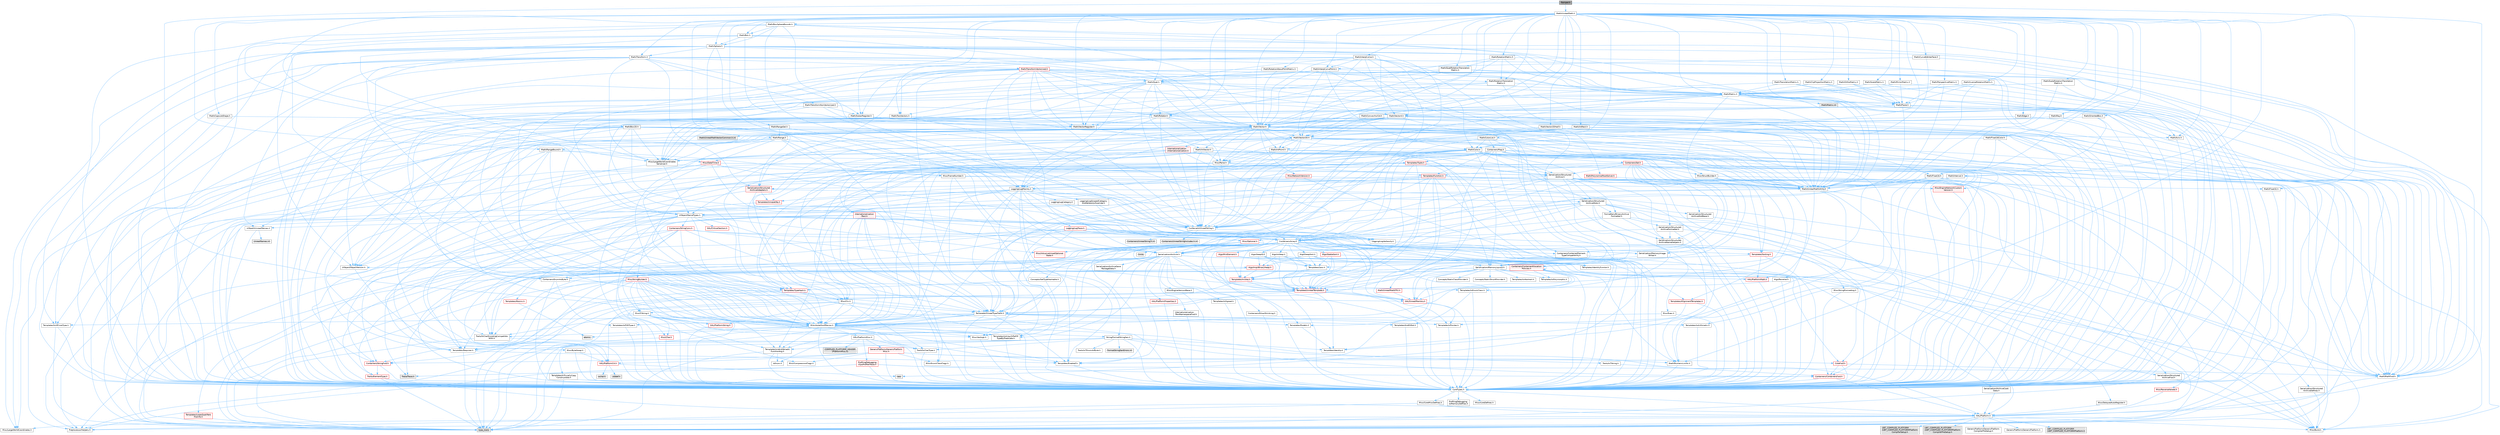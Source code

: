 digraph "Ramper.h"
{
 // INTERACTIVE_SVG=YES
 // LATEX_PDF_SIZE
  bgcolor="transparent";
  edge [fontname=Helvetica,fontsize=10,labelfontname=Helvetica,labelfontsize=10];
  node [fontname=Helvetica,fontsize=10,shape=box,height=0.2,width=0.4];
  Node1 [id="Node000001",label="Ramper.h",height=0.2,width=0.4,color="gray40", fillcolor="grey60", style="filled", fontcolor="black",tooltip=" "];
  Node1 -> Node2 [id="edge1_Node000001_Node000002",color="steelblue1",style="solid",tooltip=" "];
  Node2 [id="Node000002",label="HAL/Platform.h",height=0.2,width=0.4,color="grey40", fillcolor="white", style="filled",URL="$d9/dd0/Platform_8h.html",tooltip=" "];
  Node2 -> Node3 [id="edge2_Node000002_Node000003",color="steelblue1",style="solid",tooltip=" "];
  Node3 [id="Node000003",label="Misc/Build.h",height=0.2,width=0.4,color="grey40", fillcolor="white", style="filled",URL="$d3/dbb/Build_8h.html",tooltip=" "];
  Node2 -> Node4 [id="edge3_Node000002_Node000004",color="steelblue1",style="solid",tooltip=" "];
  Node4 [id="Node000004",label="Misc/LargeWorldCoordinates.h",height=0.2,width=0.4,color="grey40", fillcolor="white", style="filled",URL="$d2/dcb/LargeWorldCoordinates_8h.html",tooltip=" "];
  Node2 -> Node5 [id="edge4_Node000002_Node000005",color="steelblue1",style="solid",tooltip=" "];
  Node5 [id="Node000005",label="type_traits",height=0.2,width=0.4,color="grey60", fillcolor="#E0E0E0", style="filled",tooltip=" "];
  Node2 -> Node6 [id="edge5_Node000002_Node000006",color="steelblue1",style="solid",tooltip=" "];
  Node6 [id="Node000006",label="PreprocessorHelpers.h",height=0.2,width=0.4,color="grey40", fillcolor="white", style="filled",URL="$db/ddb/PreprocessorHelpers_8h.html",tooltip=" "];
  Node2 -> Node7 [id="edge6_Node000002_Node000007",color="steelblue1",style="solid",tooltip=" "];
  Node7 [id="Node000007",label="UBT_COMPILED_PLATFORM\l/UBT_COMPILED_PLATFORMPlatform\lCompilerPreSetup.h",height=0.2,width=0.4,color="grey60", fillcolor="#E0E0E0", style="filled",tooltip=" "];
  Node2 -> Node8 [id="edge7_Node000002_Node000008",color="steelblue1",style="solid",tooltip=" "];
  Node8 [id="Node000008",label="GenericPlatform/GenericPlatform\lCompilerPreSetup.h",height=0.2,width=0.4,color="grey40", fillcolor="white", style="filled",URL="$d9/dc8/GenericPlatformCompilerPreSetup_8h.html",tooltip=" "];
  Node2 -> Node9 [id="edge8_Node000002_Node000009",color="steelblue1",style="solid",tooltip=" "];
  Node9 [id="Node000009",label="GenericPlatform/GenericPlatform.h",height=0.2,width=0.4,color="grey40", fillcolor="white", style="filled",URL="$d6/d84/GenericPlatform_8h.html",tooltip=" "];
  Node2 -> Node10 [id="edge9_Node000002_Node000010",color="steelblue1",style="solid",tooltip=" "];
  Node10 [id="Node000010",label="UBT_COMPILED_PLATFORM\l/UBT_COMPILED_PLATFORMPlatform.h",height=0.2,width=0.4,color="grey60", fillcolor="#E0E0E0", style="filled",tooltip=" "];
  Node2 -> Node11 [id="edge10_Node000002_Node000011",color="steelblue1",style="solid",tooltip=" "];
  Node11 [id="Node000011",label="UBT_COMPILED_PLATFORM\l/UBT_COMPILED_PLATFORMPlatform\lCompilerSetup.h",height=0.2,width=0.4,color="grey60", fillcolor="#E0E0E0", style="filled",tooltip=" "];
  Node1 -> Node12 [id="edge11_Node000001_Node000012",color="steelblue1",style="solid",tooltip=" "];
  Node12 [id="Node000012",label="Math/UnrealMath.h",height=0.2,width=0.4,color="grey40", fillcolor="white", style="filled",URL="$d8/db2/UnrealMath_8h.html",tooltip=" "];
  Node12 -> Node13 [id="edge12_Node000012_Node000013",color="steelblue1",style="solid",tooltip=" "];
  Node13 [id="Node000013",label="Math/Axis.h",height=0.2,width=0.4,color="grey40", fillcolor="white", style="filled",URL="$dd/dbb/Axis_8h.html",tooltip=" "];
  Node13 -> Node14 [id="edge13_Node000013_Node000014",color="steelblue1",style="solid",tooltip=" "];
  Node14 [id="Node000014",label="CoreTypes.h",height=0.2,width=0.4,color="grey40", fillcolor="white", style="filled",URL="$dc/dec/CoreTypes_8h.html",tooltip=" "];
  Node14 -> Node2 [id="edge14_Node000014_Node000002",color="steelblue1",style="solid",tooltip=" "];
  Node14 -> Node15 [id="edge15_Node000014_Node000015",color="steelblue1",style="solid",tooltip=" "];
  Node15 [id="Node000015",label="ProfilingDebugging\l/UMemoryDefines.h",height=0.2,width=0.4,color="grey40", fillcolor="white", style="filled",URL="$d2/da2/UMemoryDefines_8h.html",tooltip=" "];
  Node14 -> Node16 [id="edge16_Node000014_Node000016",color="steelblue1",style="solid",tooltip=" "];
  Node16 [id="Node000016",label="Misc/CoreMiscDefines.h",height=0.2,width=0.4,color="grey40", fillcolor="white", style="filled",URL="$da/d38/CoreMiscDefines_8h.html",tooltip=" "];
  Node16 -> Node2 [id="edge17_Node000016_Node000002",color="steelblue1",style="solid",tooltip=" "];
  Node16 -> Node6 [id="edge18_Node000016_Node000006",color="steelblue1",style="solid",tooltip=" "];
  Node14 -> Node17 [id="edge19_Node000014_Node000017",color="steelblue1",style="solid",tooltip=" "];
  Node17 [id="Node000017",label="Misc/CoreDefines.h",height=0.2,width=0.4,color="grey40", fillcolor="white", style="filled",URL="$d3/dd2/CoreDefines_8h.html",tooltip=" "];
  Node12 -> Node18 [id="edge20_Node000012_Node000018",color="steelblue1",style="solid",tooltip=" "];
  Node18 [id="Node000018",label="Math/Box.h",height=0.2,width=0.4,color="grey40", fillcolor="white", style="filled",URL="$de/d0f/Box_8h.html",tooltip=" "];
  Node18 -> Node14 [id="edge21_Node000018_Node000014",color="steelblue1",style="solid",tooltip=" "];
  Node18 -> Node19 [id="edge22_Node000018_Node000019",color="steelblue1",style="solid",tooltip=" "];
  Node19 [id="Node000019",label="Misc/AssertionMacros.h",height=0.2,width=0.4,color="grey40", fillcolor="white", style="filled",URL="$d0/dfa/AssertionMacros_8h.html",tooltip=" "];
  Node19 -> Node14 [id="edge23_Node000019_Node000014",color="steelblue1",style="solid",tooltip=" "];
  Node19 -> Node2 [id="edge24_Node000019_Node000002",color="steelblue1",style="solid",tooltip=" "];
  Node19 -> Node20 [id="edge25_Node000019_Node000020",color="steelblue1",style="solid",tooltip=" "];
  Node20 [id="Node000020",label="HAL/PlatformMisc.h",height=0.2,width=0.4,color="grey40", fillcolor="white", style="filled",URL="$d0/df5/PlatformMisc_8h.html",tooltip=" "];
  Node20 -> Node14 [id="edge26_Node000020_Node000014",color="steelblue1",style="solid",tooltip=" "];
  Node20 -> Node21 [id="edge27_Node000020_Node000021",color="steelblue1",style="solid",tooltip=" "];
  Node21 [id="Node000021",label="GenericPlatform/GenericPlatform\lMisc.h",height=0.2,width=0.4,color="red", fillcolor="#FFF0F0", style="filled",URL="$db/d9a/GenericPlatformMisc_8h.html",tooltip=" "];
  Node21 -> Node22 [id="edge28_Node000021_Node000022",color="steelblue1",style="solid",tooltip=" "];
  Node22 [id="Node000022",label="Containers/StringFwd.h",height=0.2,width=0.4,color="red", fillcolor="#FFF0F0", style="filled",URL="$df/d37/StringFwd_8h.html",tooltip=" "];
  Node22 -> Node14 [id="edge29_Node000022_Node000014",color="steelblue1",style="solid",tooltip=" "];
  Node22 -> Node23 [id="edge30_Node000022_Node000023",color="steelblue1",style="solid",tooltip=" "];
  Node23 [id="Node000023",label="Traits/ElementType.h",height=0.2,width=0.4,color="red", fillcolor="#FFF0F0", style="filled",URL="$d5/d4f/ElementType_8h.html",tooltip=" "];
  Node23 -> Node2 [id="edge31_Node000023_Node000002",color="steelblue1",style="solid",tooltip=" "];
  Node23 -> Node5 [id="edge32_Node000023_Node000005",color="steelblue1",style="solid",tooltip=" "];
  Node21 -> Node27 [id="edge33_Node000021_Node000027",color="steelblue1",style="solid",tooltip=" "];
  Node27 [id="Node000027",label="CoreFwd.h",height=0.2,width=0.4,color="red", fillcolor="#FFF0F0", style="filled",URL="$d1/d1e/CoreFwd_8h.html",tooltip=" "];
  Node27 -> Node14 [id="edge34_Node000027_Node000014",color="steelblue1",style="solid",tooltip=" "];
  Node27 -> Node28 [id="edge35_Node000027_Node000028",color="steelblue1",style="solid",tooltip=" "];
  Node28 [id="Node000028",label="Containers/ContainersFwd.h",height=0.2,width=0.4,color="red", fillcolor="#FFF0F0", style="filled",URL="$d4/d0a/ContainersFwd_8h.html",tooltip=" "];
  Node28 -> Node2 [id="edge36_Node000028_Node000002",color="steelblue1",style="solid",tooltip=" "];
  Node28 -> Node14 [id="edge37_Node000028_Node000014",color="steelblue1",style="solid",tooltip=" "];
  Node27 -> Node29 [id="edge38_Node000027_Node000029",color="steelblue1",style="solid",tooltip=" "];
  Node29 [id="Node000029",label="Math/MathFwd.h",height=0.2,width=0.4,color="grey40", fillcolor="white", style="filled",URL="$d2/d10/MathFwd_8h.html",tooltip=" "];
  Node29 -> Node2 [id="edge39_Node000029_Node000002",color="steelblue1",style="solid",tooltip=" "];
  Node21 -> Node14 [id="edge40_Node000021_Node000014",color="steelblue1",style="solid",tooltip=" "];
  Node21 -> Node32 [id="edge41_Node000021_Node000032",color="steelblue1",style="solid",tooltip=" "];
  Node32 [id="Node000032",label="HAL/PlatformCrt.h",height=0.2,width=0.4,color="red", fillcolor="#FFF0F0", style="filled",URL="$d8/d75/PlatformCrt_8h.html",tooltip=" "];
  Node32 -> Node33 [id="edge42_Node000032_Node000033",color="steelblue1",style="solid",tooltip=" "];
  Node33 [id="Node000033",label="new",height=0.2,width=0.4,color="grey60", fillcolor="#E0E0E0", style="filled",tooltip=" "];
  Node32 -> Node34 [id="edge43_Node000032_Node000034",color="steelblue1",style="solid",tooltip=" "];
  Node34 [id="Node000034",label="wchar.h",height=0.2,width=0.4,color="grey60", fillcolor="#E0E0E0", style="filled",tooltip=" "];
  Node32 -> Node35 [id="edge44_Node000032_Node000035",color="steelblue1",style="solid",tooltip=" "];
  Node35 [id="Node000035",label="stddef.h",height=0.2,width=0.4,color="grey60", fillcolor="#E0E0E0", style="filled",tooltip=" "];
  Node21 -> Node42 [id="edge45_Node000021_Node000042",color="steelblue1",style="solid",tooltip=" "];
  Node42 [id="Node000042",label="Math/NumericLimits.h",height=0.2,width=0.4,color="grey40", fillcolor="white", style="filled",URL="$df/d1b/NumericLimits_8h.html",tooltip=" "];
  Node42 -> Node14 [id="edge46_Node000042_Node000014",color="steelblue1",style="solid",tooltip=" "];
  Node21 -> Node43 [id="edge47_Node000021_Node000043",color="steelblue1",style="solid",tooltip=" "];
  Node43 [id="Node000043",label="Misc/CompressionFlags.h",height=0.2,width=0.4,color="grey40", fillcolor="white", style="filled",URL="$d9/d76/CompressionFlags_8h.html",tooltip=" "];
  Node21 -> Node44 [id="edge48_Node000021_Node000044",color="steelblue1",style="solid",tooltip=" "];
  Node44 [id="Node000044",label="Misc/EnumClassFlags.h",height=0.2,width=0.4,color="grey40", fillcolor="white", style="filled",URL="$d8/de7/EnumClassFlags_8h.html",tooltip=" "];
  Node20 -> Node47 [id="edge49_Node000020_Node000047",color="steelblue1",style="solid",tooltip=" "];
  Node47 [id="Node000047",label="COMPILED_PLATFORM_HEADER\l(PlatformMisc.h)",height=0.2,width=0.4,color="grey60", fillcolor="#E0E0E0", style="filled",tooltip=" "];
  Node20 -> Node48 [id="edge50_Node000020_Node000048",color="steelblue1",style="solid",tooltip=" "];
  Node48 [id="Node000048",label="ProfilingDebugging\l/CpuProfilerTrace.h",height=0.2,width=0.4,color="red", fillcolor="#FFF0F0", style="filled",URL="$da/dcb/CpuProfilerTrace_8h.html",tooltip=" "];
  Node48 -> Node14 [id="edge51_Node000048_Node000014",color="steelblue1",style="solid",tooltip=" "];
  Node48 -> Node28 [id="edge52_Node000048_Node000028",color="steelblue1",style="solid",tooltip=" "];
  Node48 -> Node6 [id="edge53_Node000048_Node000006",color="steelblue1",style="solid",tooltip=" "];
  Node48 -> Node3 [id="edge54_Node000048_Node000003",color="steelblue1",style="solid",tooltip=" "];
  Node48 -> Node55 [id="edge55_Node000048_Node000055",color="steelblue1",style="solid",tooltip=" "];
  Node55 [id="Node000055",label="Trace/Trace.h",height=0.2,width=0.4,color="grey60", fillcolor="#E0E0E0", style="filled",tooltip=" "];
  Node19 -> Node6 [id="edge56_Node000019_Node000006",color="steelblue1",style="solid",tooltip=" "];
  Node19 -> Node56 [id="edge57_Node000019_Node000056",color="steelblue1",style="solid",tooltip=" "];
  Node56 [id="Node000056",label="Templates/EnableIf.h",height=0.2,width=0.4,color="grey40", fillcolor="white", style="filled",URL="$d7/d60/EnableIf_8h.html",tooltip=" "];
  Node56 -> Node14 [id="edge58_Node000056_Node000014",color="steelblue1",style="solid",tooltip=" "];
  Node19 -> Node57 [id="edge59_Node000019_Node000057",color="steelblue1",style="solid",tooltip=" "];
  Node57 [id="Node000057",label="Templates/IsArrayOrRefOf\lTypeByPredicate.h",height=0.2,width=0.4,color="grey40", fillcolor="white", style="filled",URL="$d6/da1/IsArrayOrRefOfTypeByPredicate_8h.html",tooltip=" "];
  Node57 -> Node14 [id="edge60_Node000057_Node000014",color="steelblue1",style="solid",tooltip=" "];
  Node19 -> Node58 [id="edge61_Node000019_Node000058",color="steelblue1",style="solid",tooltip=" "];
  Node58 [id="Node000058",label="Templates/IsValidVariadic\lFunctionArg.h",height=0.2,width=0.4,color="grey40", fillcolor="white", style="filled",URL="$d0/dc8/IsValidVariadicFunctionArg_8h.html",tooltip=" "];
  Node58 -> Node14 [id="edge62_Node000058_Node000014",color="steelblue1",style="solid",tooltip=" "];
  Node58 -> Node59 [id="edge63_Node000058_Node000059",color="steelblue1",style="solid",tooltip=" "];
  Node59 [id="Node000059",label="IsEnum.h",height=0.2,width=0.4,color="grey40", fillcolor="white", style="filled",URL="$d4/de5/IsEnum_8h.html",tooltip=" "];
  Node58 -> Node5 [id="edge64_Node000058_Node000005",color="steelblue1",style="solid",tooltip=" "];
  Node19 -> Node60 [id="edge65_Node000019_Node000060",color="steelblue1",style="solid",tooltip=" "];
  Node60 [id="Node000060",label="Traits/IsCharEncodingCompatible\lWith.h",height=0.2,width=0.4,color="grey40", fillcolor="white", style="filled",URL="$df/dd1/IsCharEncodingCompatibleWith_8h.html",tooltip=" "];
  Node60 -> Node5 [id="edge66_Node000060_Node000005",color="steelblue1",style="solid",tooltip=" "];
  Node60 -> Node61 [id="edge67_Node000060_Node000061",color="steelblue1",style="solid",tooltip=" "];
  Node61 [id="Node000061",label="Traits/IsCharType.h",height=0.2,width=0.4,color="grey40", fillcolor="white", style="filled",URL="$db/d51/IsCharType_8h.html",tooltip=" "];
  Node61 -> Node14 [id="edge68_Node000061_Node000014",color="steelblue1",style="solid",tooltip=" "];
  Node19 -> Node62 [id="edge69_Node000019_Node000062",color="steelblue1",style="solid",tooltip=" "];
  Node62 [id="Node000062",label="Misc/VarArgs.h",height=0.2,width=0.4,color="grey40", fillcolor="white", style="filled",URL="$d5/d6f/VarArgs_8h.html",tooltip=" "];
  Node62 -> Node14 [id="edge70_Node000062_Node000014",color="steelblue1",style="solid",tooltip=" "];
  Node19 -> Node63 [id="edge71_Node000019_Node000063",color="steelblue1",style="solid",tooltip=" "];
  Node63 [id="Node000063",label="String/FormatStringSan.h",height=0.2,width=0.4,color="grey40", fillcolor="white", style="filled",URL="$d3/d8b/FormatStringSan_8h.html",tooltip=" "];
  Node63 -> Node5 [id="edge72_Node000063_Node000005",color="steelblue1",style="solid",tooltip=" "];
  Node63 -> Node14 [id="edge73_Node000063_Node000014",color="steelblue1",style="solid",tooltip=" "];
  Node63 -> Node64 [id="edge74_Node000063_Node000064",color="steelblue1",style="solid",tooltip=" "];
  Node64 [id="Node000064",label="Templates/Requires.h",height=0.2,width=0.4,color="grey40", fillcolor="white", style="filled",URL="$dc/d96/Requires_8h.html",tooltip=" "];
  Node64 -> Node56 [id="edge75_Node000064_Node000056",color="steelblue1",style="solid",tooltip=" "];
  Node64 -> Node5 [id="edge76_Node000064_Node000005",color="steelblue1",style="solid",tooltip=" "];
  Node63 -> Node65 [id="edge77_Node000063_Node000065",color="steelblue1",style="solid",tooltip=" "];
  Node65 [id="Node000065",label="Templates/Identity.h",height=0.2,width=0.4,color="grey40", fillcolor="white", style="filled",URL="$d0/dd5/Identity_8h.html",tooltip=" "];
  Node63 -> Node58 [id="edge78_Node000063_Node000058",color="steelblue1",style="solid",tooltip=" "];
  Node63 -> Node61 [id="edge79_Node000063_Node000061",color="steelblue1",style="solid",tooltip=" "];
  Node63 -> Node66 [id="edge80_Node000063_Node000066",color="steelblue1",style="solid",tooltip=" "];
  Node66 [id="Node000066",label="Traits/IsTEnumAsByte.h",height=0.2,width=0.4,color="grey40", fillcolor="white", style="filled",URL="$d1/de6/IsTEnumAsByte_8h.html",tooltip=" "];
  Node63 -> Node67 [id="edge81_Node000063_Node000067",color="steelblue1",style="solid",tooltip=" "];
  Node67 [id="Node000067",label="Traits/IsTString.h",height=0.2,width=0.4,color="grey40", fillcolor="white", style="filled",URL="$d0/df8/IsTString_8h.html",tooltip=" "];
  Node67 -> Node28 [id="edge82_Node000067_Node000028",color="steelblue1",style="solid",tooltip=" "];
  Node63 -> Node28 [id="edge83_Node000063_Node000028",color="steelblue1",style="solid",tooltip=" "];
  Node63 -> Node68 [id="edge84_Node000063_Node000068",color="steelblue1",style="solid",tooltip=" "];
  Node68 [id="Node000068",label="FormatStringSanErrors.inl",height=0.2,width=0.4,color="grey60", fillcolor="#E0E0E0", style="filled",tooltip=" "];
  Node19 -> Node69 [id="edge85_Node000019_Node000069",color="steelblue1",style="solid",tooltip=" "];
  Node69 [id="Node000069",label="atomic",height=0.2,width=0.4,color="grey60", fillcolor="#E0E0E0", style="filled",tooltip=" "];
  Node18 -> Node29 [id="edge86_Node000018_Node000029",color="steelblue1",style="solid",tooltip=" "];
  Node18 -> Node70 [id="edge87_Node000018_Node000070",color="steelblue1",style="solid",tooltip=" "];
  Node70 [id="Node000070",label="Math/UnrealMathUtility.h",height=0.2,width=0.4,color="grey40", fillcolor="white", style="filled",URL="$db/db8/UnrealMathUtility_8h.html",tooltip=" "];
  Node70 -> Node14 [id="edge88_Node000070_Node000014",color="steelblue1",style="solid",tooltip=" "];
  Node70 -> Node19 [id="edge89_Node000070_Node000019",color="steelblue1",style="solid",tooltip=" "];
  Node70 -> Node71 [id="edge90_Node000070_Node000071",color="steelblue1",style="solid",tooltip=" "];
  Node71 [id="Node000071",label="HAL/PlatformMath.h",height=0.2,width=0.4,color="red", fillcolor="#FFF0F0", style="filled",URL="$dc/d53/PlatformMath_8h.html",tooltip=" "];
  Node71 -> Node14 [id="edge91_Node000071_Node000014",color="steelblue1",style="solid",tooltip=" "];
  Node70 -> Node29 [id="edge92_Node000070_Node000029",color="steelblue1",style="solid",tooltip=" "];
  Node70 -> Node65 [id="edge93_Node000070_Node000065",color="steelblue1",style="solid",tooltip=" "];
  Node70 -> Node64 [id="edge94_Node000070_Node000064",color="steelblue1",style="solid",tooltip=" "];
  Node18 -> Node90 [id="edge95_Node000018_Node000090",color="steelblue1",style="solid",tooltip=" "];
  Node90 [id="Node000090",label="Containers/UnrealString.h",height=0.2,width=0.4,color="grey40", fillcolor="white", style="filled",URL="$d5/dba/UnrealString_8h.html",tooltip=" "];
  Node90 -> Node91 [id="edge96_Node000090_Node000091",color="steelblue1",style="solid",tooltip=" "];
  Node91 [id="Node000091",label="Containers/UnrealStringIncludes.h.inl",height=0.2,width=0.4,color="grey60", fillcolor="#E0E0E0", style="filled",tooltip=" "];
  Node90 -> Node92 [id="edge97_Node000090_Node000092",color="steelblue1",style="solid",tooltip=" "];
  Node92 [id="Node000092",label="Containers/UnrealString.h.inl",height=0.2,width=0.4,color="grey60", fillcolor="#E0E0E0", style="filled",tooltip=" "];
  Node90 -> Node93 [id="edge98_Node000090_Node000093",color="steelblue1",style="solid",tooltip=" "];
  Node93 [id="Node000093",label="Misc/StringFormatArg.h",height=0.2,width=0.4,color="grey40", fillcolor="white", style="filled",URL="$d2/d16/StringFormatArg_8h.html",tooltip=" "];
  Node93 -> Node28 [id="edge99_Node000093_Node000028",color="steelblue1",style="solid",tooltip=" "];
  Node18 -> Node94 [id="edge100_Node000018_Node000094",color="steelblue1",style="solid",tooltip=" "];
  Node94 [id="Node000094",label="Math/Vector.h",height=0.2,width=0.4,color="grey40", fillcolor="white", style="filled",URL="$d6/dbe/Vector_8h.html",tooltip=" "];
  Node94 -> Node14 [id="edge101_Node000094_Node000014",color="steelblue1",style="solid",tooltip=" "];
  Node94 -> Node19 [id="edge102_Node000094_Node000019",color="steelblue1",style="solid",tooltip=" "];
  Node94 -> Node29 [id="edge103_Node000094_Node000029",color="steelblue1",style="solid",tooltip=" "];
  Node94 -> Node42 [id="edge104_Node000094_Node000042",color="steelblue1",style="solid",tooltip=" "];
  Node94 -> Node95 [id="edge105_Node000094_Node000095",color="steelblue1",style="solid",tooltip=" "];
  Node95 [id="Node000095",label="Misc/Crc.h",height=0.2,width=0.4,color="grey40", fillcolor="white", style="filled",URL="$d4/dd2/Crc_8h.html",tooltip=" "];
  Node95 -> Node14 [id="edge106_Node000095_Node000014",color="steelblue1",style="solid",tooltip=" "];
  Node95 -> Node96 [id="edge107_Node000095_Node000096",color="steelblue1",style="solid",tooltip=" "];
  Node96 [id="Node000096",label="HAL/PlatformString.h",height=0.2,width=0.4,color="red", fillcolor="#FFF0F0", style="filled",URL="$db/db5/PlatformString_8h.html",tooltip=" "];
  Node96 -> Node14 [id="edge108_Node000096_Node000014",color="steelblue1",style="solid",tooltip=" "];
  Node95 -> Node19 [id="edge109_Node000095_Node000019",color="steelblue1",style="solid",tooltip=" "];
  Node95 -> Node98 [id="edge110_Node000095_Node000098",color="steelblue1",style="solid",tooltip=" "];
  Node98 [id="Node000098",label="Misc/CString.h",height=0.2,width=0.4,color="grey40", fillcolor="white", style="filled",URL="$d2/d49/CString_8h.html",tooltip=" "];
  Node98 -> Node14 [id="edge111_Node000098_Node000014",color="steelblue1",style="solid",tooltip=" "];
  Node98 -> Node32 [id="edge112_Node000098_Node000032",color="steelblue1",style="solid",tooltip=" "];
  Node98 -> Node96 [id="edge113_Node000098_Node000096",color="steelblue1",style="solid",tooltip=" "];
  Node98 -> Node19 [id="edge114_Node000098_Node000019",color="steelblue1",style="solid",tooltip=" "];
  Node98 -> Node99 [id="edge115_Node000098_Node000099",color="steelblue1",style="solid",tooltip=" "];
  Node99 [id="Node000099",label="Misc/Char.h",height=0.2,width=0.4,color="red", fillcolor="#FFF0F0", style="filled",URL="$d0/d58/Char_8h.html",tooltip=" "];
  Node99 -> Node14 [id="edge116_Node000099_Node000014",color="steelblue1",style="solid",tooltip=" "];
  Node99 -> Node5 [id="edge117_Node000099_Node000005",color="steelblue1",style="solid",tooltip=" "];
  Node98 -> Node62 [id="edge118_Node000098_Node000062",color="steelblue1",style="solid",tooltip=" "];
  Node98 -> Node57 [id="edge119_Node000098_Node000057",color="steelblue1",style="solid",tooltip=" "];
  Node98 -> Node58 [id="edge120_Node000098_Node000058",color="steelblue1",style="solid",tooltip=" "];
  Node98 -> Node60 [id="edge121_Node000098_Node000060",color="steelblue1",style="solid",tooltip=" "];
  Node95 -> Node99 [id="edge122_Node000095_Node000099",color="steelblue1",style="solid",tooltip=" "];
  Node95 -> Node77 [id="edge123_Node000095_Node000077",color="steelblue1",style="solid",tooltip=" "];
  Node77 [id="Node000077",label="Templates/UnrealTypeTraits.h",height=0.2,width=0.4,color="grey40", fillcolor="white", style="filled",URL="$d2/d2d/UnrealTypeTraits_8h.html",tooltip=" "];
  Node77 -> Node14 [id="edge124_Node000077_Node000014",color="steelblue1",style="solid",tooltip=" "];
  Node77 -> Node78 [id="edge125_Node000077_Node000078",color="steelblue1",style="solid",tooltip=" "];
  Node78 [id="Node000078",label="Templates/IsPointer.h",height=0.2,width=0.4,color="grey40", fillcolor="white", style="filled",URL="$d7/d05/IsPointer_8h.html",tooltip=" "];
  Node78 -> Node14 [id="edge126_Node000078_Node000014",color="steelblue1",style="solid",tooltip=" "];
  Node77 -> Node19 [id="edge127_Node000077_Node000019",color="steelblue1",style="solid",tooltip=" "];
  Node77 -> Node73 [id="edge128_Node000077_Node000073",color="steelblue1",style="solid",tooltip=" "];
  Node73 [id="Node000073",label="Templates/AndOrNot.h",height=0.2,width=0.4,color="grey40", fillcolor="white", style="filled",URL="$db/d0a/AndOrNot_8h.html",tooltip=" "];
  Node73 -> Node14 [id="edge129_Node000073_Node000014",color="steelblue1",style="solid",tooltip=" "];
  Node77 -> Node56 [id="edge130_Node000077_Node000056",color="steelblue1",style="solid",tooltip=" "];
  Node77 -> Node79 [id="edge131_Node000077_Node000079",color="steelblue1",style="solid",tooltip=" "];
  Node79 [id="Node000079",label="Templates/IsArithmetic.h",height=0.2,width=0.4,color="grey40", fillcolor="white", style="filled",URL="$d2/d5d/IsArithmetic_8h.html",tooltip=" "];
  Node79 -> Node14 [id="edge132_Node000079_Node000014",color="steelblue1",style="solid",tooltip=" "];
  Node77 -> Node59 [id="edge133_Node000077_Node000059",color="steelblue1",style="solid",tooltip=" "];
  Node77 -> Node80 [id="edge134_Node000077_Node000080",color="steelblue1",style="solid",tooltip=" "];
  Node80 [id="Node000080",label="Templates/Models.h",height=0.2,width=0.4,color="grey40", fillcolor="white", style="filled",URL="$d3/d0c/Models_8h.html",tooltip=" "];
  Node80 -> Node65 [id="edge135_Node000080_Node000065",color="steelblue1",style="solid",tooltip=" "];
  Node77 -> Node81 [id="edge136_Node000077_Node000081",color="steelblue1",style="solid",tooltip=" "];
  Node81 [id="Node000081",label="Templates/IsPODType.h",height=0.2,width=0.4,color="grey40", fillcolor="white", style="filled",URL="$d7/db1/IsPODType_8h.html",tooltip=" "];
  Node81 -> Node14 [id="edge137_Node000081_Node000014",color="steelblue1",style="solid",tooltip=" "];
  Node77 -> Node82 [id="edge138_Node000077_Node000082",color="steelblue1",style="solid",tooltip=" "];
  Node82 [id="Node000082",label="Templates/IsUECoreType.h",height=0.2,width=0.4,color="grey40", fillcolor="white", style="filled",URL="$d1/db8/IsUECoreType_8h.html",tooltip=" "];
  Node82 -> Node14 [id="edge139_Node000082_Node000014",color="steelblue1",style="solid",tooltip=" "];
  Node82 -> Node5 [id="edge140_Node000082_Node000005",color="steelblue1",style="solid",tooltip=" "];
  Node77 -> Node83 [id="edge141_Node000077_Node000083",color="steelblue1",style="solid",tooltip=" "];
  Node83 [id="Node000083",label="Templates/IsTriviallyCopy\lConstructible.h",height=0.2,width=0.4,color="grey40", fillcolor="white", style="filled",URL="$d3/d78/IsTriviallyCopyConstructible_8h.html",tooltip=" "];
  Node83 -> Node14 [id="edge142_Node000083_Node000014",color="steelblue1",style="solid",tooltip=" "];
  Node83 -> Node5 [id="edge143_Node000083_Node000005",color="steelblue1",style="solid",tooltip=" "];
  Node95 -> Node61 [id="edge144_Node000095_Node000061",color="steelblue1",style="solid",tooltip=" "];
  Node94 -> Node70 [id="edge145_Node000094_Node000070",color="steelblue1",style="solid",tooltip=" "];
  Node94 -> Node90 [id="edge146_Node000094_Node000090",color="steelblue1",style="solid",tooltip=" "];
  Node94 -> Node103 [id="edge147_Node000094_Node000103",color="steelblue1",style="solid",tooltip=" "];
  Node103 [id="Node000103",label="Misc/Parse.h",height=0.2,width=0.4,color="grey40", fillcolor="white", style="filled",URL="$dc/d71/Parse_8h.html",tooltip=" "];
  Node103 -> Node22 [id="edge148_Node000103_Node000022",color="steelblue1",style="solid",tooltip=" "];
  Node103 -> Node90 [id="edge149_Node000103_Node000090",color="steelblue1",style="solid",tooltip=" "];
  Node103 -> Node14 [id="edge150_Node000103_Node000014",color="steelblue1",style="solid",tooltip=" "];
  Node103 -> Node32 [id="edge151_Node000103_Node000032",color="steelblue1",style="solid",tooltip=" "];
  Node103 -> Node3 [id="edge152_Node000103_Node000003",color="steelblue1",style="solid",tooltip=" "];
  Node103 -> Node44 [id="edge153_Node000103_Node000044",color="steelblue1",style="solid",tooltip=" "];
  Node103 -> Node104 [id="edge154_Node000103_Node000104",color="steelblue1",style="solid",tooltip=" "];
  Node104 [id="Node000104",label="Templates/Function.h",height=0.2,width=0.4,color="red", fillcolor="#FFF0F0", style="filled",URL="$df/df5/Function_8h.html",tooltip=" "];
  Node104 -> Node14 [id="edge155_Node000104_Node000014",color="steelblue1",style="solid",tooltip=" "];
  Node104 -> Node19 [id="edge156_Node000104_Node000019",color="steelblue1",style="solid",tooltip=" "];
  Node104 -> Node105 [id="edge157_Node000104_Node000105",color="steelblue1",style="solid",tooltip=" "];
  Node105 [id="Node000105",label="Misc/IntrusiveUnsetOptional\lState.h",height=0.2,width=0.4,color="red", fillcolor="#FFF0F0", style="filled",URL="$d2/d0a/IntrusiveUnsetOptionalState_8h.html",tooltip=" "];
  Node104 -> Node107 [id="edge158_Node000104_Node000107",color="steelblue1",style="solid",tooltip=" "];
  Node107 [id="Node000107",label="HAL/UnrealMemory.h",height=0.2,width=0.4,color="red", fillcolor="#FFF0F0", style="filled",URL="$d9/d96/UnrealMemory_8h.html",tooltip=" "];
  Node107 -> Node14 [id="edge159_Node000107_Node000014",color="steelblue1",style="solid",tooltip=" "];
  Node107 -> Node78 [id="edge160_Node000107_Node000078",color="steelblue1",style="solid",tooltip=" "];
  Node104 -> Node77 [id="edge161_Node000104_Node000077",color="steelblue1",style="solid",tooltip=" "];
  Node104 -> Node122 [id="edge162_Node000104_Node000122",color="steelblue1",style="solid",tooltip=" "];
  Node122 [id="Node000122",label="Templates/Invoke.h",height=0.2,width=0.4,color="red", fillcolor="#FFF0F0", style="filled",URL="$d7/deb/Invoke_8h.html",tooltip=" "];
  Node122 -> Node14 [id="edge163_Node000122_Node000014",color="steelblue1",style="solid",tooltip=" "];
  Node122 -> Node124 [id="edge164_Node000122_Node000124",color="steelblue1",style="solid",tooltip=" "];
  Node124 [id="Node000124",label="Templates/UnrealTemplate.h",height=0.2,width=0.4,color="red", fillcolor="#FFF0F0", style="filled",URL="$d4/d24/UnrealTemplate_8h.html",tooltip=" "];
  Node124 -> Node14 [id="edge165_Node000124_Node000014",color="steelblue1",style="solid",tooltip=" "];
  Node124 -> Node78 [id="edge166_Node000124_Node000078",color="steelblue1",style="solid",tooltip=" "];
  Node124 -> Node107 [id="edge167_Node000124_Node000107",color="steelblue1",style="solid",tooltip=" "];
  Node124 -> Node77 [id="edge168_Node000124_Node000077",color="steelblue1",style="solid",tooltip=" "];
  Node124 -> Node64 [id="edge169_Node000124_Node000064",color="steelblue1",style="solid",tooltip=" "];
  Node124 -> Node65 [id="edge170_Node000124_Node000065",color="steelblue1",style="solid",tooltip=" "];
  Node124 -> Node5 [id="edge171_Node000124_Node000005",color="steelblue1",style="solid",tooltip=" "];
  Node122 -> Node5 [id="edge172_Node000122_Node000005",color="steelblue1",style="solid",tooltip=" "];
  Node104 -> Node124 [id="edge173_Node000104_Node000124",color="steelblue1",style="solid",tooltip=" "];
  Node104 -> Node64 [id="edge174_Node000104_Node000064",color="steelblue1",style="solid",tooltip=" "];
  Node104 -> Node70 [id="edge175_Node000104_Node000070",color="steelblue1",style="solid",tooltip=" "];
  Node104 -> Node33 [id="edge176_Node000104_Node000033",color="steelblue1",style="solid",tooltip=" "];
  Node104 -> Node5 [id="edge177_Node000104_Node000005",color="steelblue1",style="solid",tooltip=" "];
  Node94 -> Node128 [id="edge178_Node000094_Node000128",color="steelblue1",style="solid",tooltip=" "];
  Node128 [id="Node000128",label="Misc/LargeWorldCoordinates\lSerializer.h",height=0.2,width=0.4,color="grey40", fillcolor="white", style="filled",URL="$d7/df9/LargeWorldCoordinatesSerializer_8h.html",tooltip=" "];
  Node128 -> Node129 [id="edge179_Node000128_Node000129",color="steelblue1",style="solid",tooltip=" "];
  Node129 [id="Node000129",label="UObject/NameTypes.h",height=0.2,width=0.4,color="grey40", fillcolor="white", style="filled",URL="$d6/d35/NameTypes_8h.html",tooltip=" "];
  Node129 -> Node14 [id="edge180_Node000129_Node000014",color="steelblue1",style="solid",tooltip=" "];
  Node129 -> Node19 [id="edge181_Node000129_Node000019",color="steelblue1",style="solid",tooltip=" "];
  Node129 -> Node107 [id="edge182_Node000129_Node000107",color="steelblue1",style="solid",tooltip=" "];
  Node129 -> Node77 [id="edge183_Node000129_Node000077",color="steelblue1",style="solid",tooltip=" "];
  Node129 -> Node124 [id="edge184_Node000129_Node000124",color="steelblue1",style="solid",tooltip=" "];
  Node129 -> Node90 [id="edge185_Node000129_Node000090",color="steelblue1",style="solid",tooltip=" "];
  Node129 -> Node130 [id="edge186_Node000129_Node000130",color="steelblue1",style="solid",tooltip=" "];
  Node130 [id="Node000130",label="HAL/CriticalSection.h",height=0.2,width=0.4,color="red", fillcolor="#FFF0F0", style="filled",URL="$d6/d90/CriticalSection_8h.html",tooltip=" "];
  Node129 -> Node133 [id="edge187_Node000129_Node000133",color="steelblue1",style="solid",tooltip=" "];
  Node133 [id="Node000133",label="Containers/StringConv.h",height=0.2,width=0.4,color="red", fillcolor="#FFF0F0", style="filled",URL="$d3/ddf/StringConv_8h.html",tooltip=" "];
  Node133 -> Node14 [id="edge188_Node000133_Node000014",color="steelblue1",style="solid",tooltip=" "];
  Node133 -> Node19 [id="edge189_Node000133_Node000019",color="steelblue1",style="solid",tooltip=" "];
  Node133 -> Node134 [id="edge190_Node000133_Node000134",color="steelblue1",style="solid",tooltip=" "];
  Node134 [id="Node000134",label="Containers/ContainerAllocation\lPolicies.h",height=0.2,width=0.4,color="red", fillcolor="#FFF0F0", style="filled",URL="$d7/dff/ContainerAllocationPolicies_8h.html",tooltip=" "];
  Node134 -> Node14 [id="edge191_Node000134_Node000014",color="steelblue1",style="solid",tooltip=" "];
  Node134 -> Node134 [id="edge192_Node000134_Node000134",color="steelblue1",style="solid",tooltip=" "];
  Node134 -> Node71 [id="edge193_Node000134_Node000071",color="steelblue1",style="solid",tooltip=" "];
  Node134 -> Node107 [id="edge194_Node000134_Node000107",color="steelblue1",style="solid",tooltip=" "];
  Node134 -> Node42 [id="edge195_Node000134_Node000042",color="steelblue1",style="solid",tooltip=" "];
  Node134 -> Node19 [id="edge196_Node000134_Node000019",color="steelblue1",style="solid",tooltip=" "];
  Node134 -> Node136 [id="edge197_Node000134_Node000136",color="steelblue1",style="solid",tooltip=" "];
  Node136 [id="Node000136",label="Templates/IsPolymorphic.h",height=0.2,width=0.4,color="grey40", fillcolor="white", style="filled",URL="$dc/d20/IsPolymorphic_8h.html",tooltip=" "];
  Node134 -> Node5 [id="edge198_Node000134_Node000005",color="steelblue1",style="solid",tooltip=" "];
  Node133 -> Node138 [id="edge199_Node000133_Node000138",color="steelblue1",style="solid",tooltip=" "];
  Node138 [id="Node000138",label="Containers/Array.h",height=0.2,width=0.4,color="grey40", fillcolor="white", style="filled",URL="$df/dd0/Array_8h.html",tooltip=" "];
  Node138 -> Node14 [id="edge200_Node000138_Node000014",color="steelblue1",style="solid",tooltip=" "];
  Node138 -> Node19 [id="edge201_Node000138_Node000019",color="steelblue1",style="solid",tooltip=" "];
  Node138 -> Node105 [id="edge202_Node000138_Node000105",color="steelblue1",style="solid",tooltip=" "];
  Node138 -> Node139 [id="edge203_Node000138_Node000139",color="steelblue1",style="solid",tooltip=" "];
  Node139 [id="Node000139",label="Misc/ReverseIterate.h",height=0.2,width=0.4,color="red", fillcolor="#FFF0F0", style="filled",URL="$db/de3/ReverseIterate_8h.html",tooltip=" "];
  Node139 -> Node2 [id="edge204_Node000139_Node000002",color="steelblue1",style="solid",tooltip=" "];
  Node138 -> Node107 [id="edge205_Node000138_Node000107",color="steelblue1",style="solid",tooltip=" "];
  Node138 -> Node77 [id="edge206_Node000138_Node000077",color="steelblue1",style="solid",tooltip=" "];
  Node138 -> Node124 [id="edge207_Node000138_Node000124",color="steelblue1",style="solid",tooltip=" "];
  Node138 -> Node141 [id="edge208_Node000138_Node000141",color="steelblue1",style="solid",tooltip=" "];
  Node141 [id="Node000141",label="Containers/AllowShrinking.h",height=0.2,width=0.4,color="grey40", fillcolor="white", style="filled",URL="$d7/d1a/AllowShrinking_8h.html",tooltip=" "];
  Node141 -> Node14 [id="edge209_Node000141_Node000014",color="steelblue1",style="solid",tooltip=" "];
  Node138 -> Node134 [id="edge210_Node000138_Node000134",color="steelblue1",style="solid",tooltip=" "];
  Node138 -> Node142 [id="edge211_Node000138_Node000142",color="steelblue1",style="solid",tooltip=" "];
  Node142 [id="Node000142",label="Containers/ContainerElement\lTypeCompatibility.h",height=0.2,width=0.4,color="grey40", fillcolor="white", style="filled",URL="$df/ddf/ContainerElementTypeCompatibility_8h.html",tooltip=" "];
  Node142 -> Node14 [id="edge212_Node000142_Node000014",color="steelblue1",style="solid",tooltip=" "];
  Node142 -> Node77 [id="edge213_Node000142_Node000077",color="steelblue1",style="solid",tooltip=" "];
  Node138 -> Node143 [id="edge214_Node000138_Node000143",color="steelblue1",style="solid",tooltip=" "];
  Node143 [id="Node000143",label="Serialization/Archive.h",height=0.2,width=0.4,color="grey40", fillcolor="white", style="filled",URL="$d7/d3b/Archive_8h.html",tooltip=" "];
  Node143 -> Node27 [id="edge215_Node000143_Node000027",color="steelblue1",style="solid",tooltip=" "];
  Node143 -> Node14 [id="edge216_Node000143_Node000014",color="steelblue1",style="solid",tooltip=" "];
  Node143 -> Node144 [id="edge217_Node000143_Node000144",color="steelblue1",style="solid",tooltip=" "];
  Node144 [id="Node000144",label="HAL/PlatformProperties.h",height=0.2,width=0.4,color="red", fillcolor="#FFF0F0", style="filled",URL="$d9/db0/PlatformProperties_8h.html",tooltip=" "];
  Node144 -> Node14 [id="edge218_Node000144_Node000014",color="steelblue1",style="solid",tooltip=" "];
  Node143 -> Node147 [id="edge219_Node000143_Node000147",color="steelblue1",style="solid",tooltip=" "];
  Node147 [id="Node000147",label="Internationalization\l/TextNamespaceFwd.h",height=0.2,width=0.4,color="grey40", fillcolor="white", style="filled",URL="$d8/d97/TextNamespaceFwd_8h.html",tooltip=" "];
  Node147 -> Node14 [id="edge220_Node000147_Node000014",color="steelblue1",style="solid",tooltip=" "];
  Node143 -> Node29 [id="edge221_Node000143_Node000029",color="steelblue1",style="solid",tooltip=" "];
  Node143 -> Node19 [id="edge222_Node000143_Node000019",color="steelblue1",style="solid",tooltip=" "];
  Node143 -> Node3 [id="edge223_Node000143_Node000003",color="steelblue1",style="solid",tooltip=" "];
  Node143 -> Node43 [id="edge224_Node000143_Node000043",color="steelblue1",style="solid",tooltip=" "];
  Node143 -> Node148 [id="edge225_Node000143_Node000148",color="steelblue1",style="solid",tooltip=" "];
  Node148 [id="Node000148",label="Misc/EngineVersionBase.h",height=0.2,width=0.4,color="grey40", fillcolor="white", style="filled",URL="$d5/d2b/EngineVersionBase_8h.html",tooltip=" "];
  Node148 -> Node14 [id="edge226_Node000148_Node000014",color="steelblue1",style="solid",tooltip=" "];
  Node143 -> Node62 [id="edge227_Node000143_Node000062",color="steelblue1",style="solid",tooltip=" "];
  Node143 -> Node149 [id="edge228_Node000143_Node000149",color="steelblue1",style="solid",tooltip=" "];
  Node149 [id="Node000149",label="Serialization/ArchiveCook\lData.h",height=0.2,width=0.4,color="grey40", fillcolor="white", style="filled",URL="$dc/db6/ArchiveCookData_8h.html",tooltip=" "];
  Node149 -> Node2 [id="edge229_Node000149_Node000002",color="steelblue1",style="solid",tooltip=" "];
  Node143 -> Node150 [id="edge230_Node000143_Node000150",color="steelblue1",style="solid",tooltip=" "];
  Node150 [id="Node000150",label="Serialization/ArchiveSave\lPackageData.h",height=0.2,width=0.4,color="grey40", fillcolor="white", style="filled",URL="$d1/d37/ArchiveSavePackageData_8h.html",tooltip=" "];
  Node143 -> Node56 [id="edge231_Node000143_Node000056",color="steelblue1",style="solid",tooltip=" "];
  Node143 -> Node57 [id="edge232_Node000143_Node000057",color="steelblue1",style="solid",tooltip=" "];
  Node143 -> Node151 [id="edge233_Node000143_Node000151",color="steelblue1",style="solid",tooltip=" "];
  Node151 [id="Node000151",label="Templates/IsEnumClass.h",height=0.2,width=0.4,color="grey40", fillcolor="white", style="filled",URL="$d7/d15/IsEnumClass_8h.html",tooltip=" "];
  Node151 -> Node14 [id="edge234_Node000151_Node000014",color="steelblue1",style="solid",tooltip=" "];
  Node151 -> Node73 [id="edge235_Node000151_Node000073",color="steelblue1",style="solid",tooltip=" "];
  Node143 -> Node85 [id="edge236_Node000143_Node000085",color="steelblue1",style="solid",tooltip=" "];
  Node85 [id="Node000085",label="Templates/IsSigned.h",height=0.2,width=0.4,color="grey40", fillcolor="white", style="filled",URL="$d8/dd8/IsSigned_8h.html",tooltip=" "];
  Node85 -> Node14 [id="edge237_Node000085_Node000014",color="steelblue1",style="solid",tooltip=" "];
  Node143 -> Node58 [id="edge238_Node000143_Node000058",color="steelblue1",style="solid",tooltip=" "];
  Node143 -> Node124 [id="edge239_Node000143_Node000124",color="steelblue1",style="solid",tooltip=" "];
  Node143 -> Node60 [id="edge240_Node000143_Node000060",color="steelblue1",style="solid",tooltip=" "];
  Node143 -> Node152 [id="edge241_Node000143_Node000152",color="steelblue1",style="solid",tooltip=" "];
  Node152 [id="Node000152",label="UObject/ObjectVersion.h",height=0.2,width=0.4,color="grey40", fillcolor="white", style="filled",URL="$da/d63/ObjectVersion_8h.html",tooltip=" "];
  Node152 -> Node14 [id="edge242_Node000152_Node000014",color="steelblue1",style="solid",tooltip=" "];
  Node138 -> Node153 [id="edge243_Node000138_Node000153",color="steelblue1",style="solid",tooltip=" "];
  Node153 [id="Node000153",label="Serialization/MemoryImage\lWriter.h",height=0.2,width=0.4,color="grey40", fillcolor="white", style="filled",URL="$d0/d08/MemoryImageWriter_8h.html",tooltip=" "];
  Node153 -> Node14 [id="edge244_Node000153_Node000014",color="steelblue1",style="solid",tooltip=" "];
  Node153 -> Node154 [id="edge245_Node000153_Node000154",color="steelblue1",style="solid",tooltip=" "];
  Node154 [id="Node000154",label="Serialization/MemoryLayout.h",height=0.2,width=0.4,color="grey40", fillcolor="white", style="filled",URL="$d7/d66/MemoryLayout_8h.html",tooltip=" "];
  Node154 -> Node155 [id="edge246_Node000154_Node000155",color="steelblue1",style="solid",tooltip=" "];
  Node155 [id="Node000155",label="Concepts/StaticClassProvider.h",height=0.2,width=0.4,color="grey40", fillcolor="white", style="filled",URL="$dd/d83/StaticClassProvider_8h.html",tooltip=" "];
  Node154 -> Node156 [id="edge247_Node000154_Node000156",color="steelblue1",style="solid",tooltip=" "];
  Node156 [id="Node000156",label="Concepts/StaticStructProvider.h",height=0.2,width=0.4,color="grey40", fillcolor="white", style="filled",URL="$d5/d77/StaticStructProvider_8h.html",tooltip=" "];
  Node154 -> Node157 [id="edge248_Node000154_Node000157",color="steelblue1",style="solid",tooltip=" "];
  Node157 [id="Node000157",label="Containers/EnumAsByte.h",height=0.2,width=0.4,color="grey40", fillcolor="white", style="filled",URL="$d6/d9a/EnumAsByte_8h.html",tooltip=" "];
  Node157 -> Node14 [id="edge249_Node000157_Node000014",color="steelblue1",style="solid",tooltip=" "];
  Node157 -> Node81 [id="edge250_Node000157_Node000081",color="steelblue1",style="solid",tooltip=" "];
  Node157 -> Node158 [id="edge251_Node000157_Node000158",color="steelblue1",style="solid",tooltip=" "];
  Node158 [id="Node000158",label="Templates/TypeHash.h",height=0.2,width=0.4,color="red", fillcolor="#FFF0F0", style="filled",URL="$d1/d62/TypeHash_8h.html",tooltip=" "];
  Node158 -> Node14 [id="edge252_Node000158_Node000014",color="steelblue1",style="solid",tooltip=" "];
  Node158 -> Node64 [id="edge253_Node000158_Node000064",color="steelblue1",style="solid",tooltip=" "];
  Node158 -> Node95 [id="edge254_Node000158_Node000095",color="steelblue1",style="solid",tooltip=" "];
  Node158 -> Node5 [id="edge255_Node000158_Node000005",color="steelblue1",style="solid",tooltip=" "];
  Node154 -> Node22 [id="edge256_Node000154_Node000022",color="steelblue1",style="solid",tooltip=" "];
  Node154 -> Node107 [id="edge257_Node000154_Node000107",color="steelblue1",style="solid",tooltip=" "];
  Node154 -> Node160 [id="edge258_Node000154_Node000160",color="steelblue1",style="solid",tooltip=" "];
  Node160 [id="Node000160",label="Misc/DelayedAutoRegister.h",height=0.2,width=0.4,color="grey40", fillcolor="white", style="filled",URL="$d1/dda/DelayedAutoRegister_8h.html",tooltip=" "];
  Node160 -> Node2 [id="edge259_Node000160_Node000002",color="steelblue1",style="solid",tooltip=" "];
  Node154 -> Node56 [id="edge260_Node000154_Node000056",color="steelblue1",style="solid",tooltip=" "];
  Node154 -> Node161 [id="edge261_Node000154_Node000161",color="steelblue1",style="solid",tooltip=" "];
  Node161 [id="Node000161",label="Templates/IsAbstract.h",height=0.2,width=0.4,color="grey40", fillcolor="white", style="filled",URL="$d8/db7/IsAbstract_8h.html",tooltip=" "];
  Node154 -> Node136 [id="edge262_Node000154_Node000136",color="steelblue1",style="solid",tooltip=" "];
  Node154 -> Node80 [id="edge263_Node000154_Node000080",color="steelblue1",style="solid",tooltip=" "];
  Node154 -> Node124 [id="edge264_Node000154_Node000124",color="steelblue1",style="solid",tooltip=" "];
  Node138 -> Node162 [id="edge265_Node000138_Node000162",color="steelblue1",style="solid",tooltip=" "];
  Node162 [id="Node000162",label="Algo/Heapify.h",height=0.2,width=0.4,color="grey40", fillcolor="white", style="filled",URL="$d0/d2a/Heapify_8h.html",tooltip=" "];
  Node162 -> Node163 [id="edge266_Node000162_Node000163",color="steelblue1",style="solid",tooltip=" "];
  Node163 [id="Node000163",label="Algo/Impl/BinaryHeap.h",height=0.2,width=0.4,color="red", fillcolor="#FFF0F0", style="filled",URL="$d7/da3/Algo_2Impl_2BinaryHeap_8h.html",tooltip=" "];
  Node163 -> Node122 [id="edge267_Node000163_Node000122",color="steelblue1",style="solid",tooltip=" "];
  Node163 -> Node5 [id="edge268_Node000163_Node000005",color="steelblue1",style="solid",tooltip=" "];
  Node162 -> Node166 [id="edge269_Node000162_Node000166",color="steelblue1",style="solid",tooltip=" "];
  Node166 [id="Node000166",label="Templates/IdentityFunctor.h",height=0.2,width=0.4,color="grey40", fillcolor="white", style="filled",URL="$d7/d2e/IdentityFunctor_8h.html",tooltip=" "];
  Node166 -> Node2 [id="edge270_Node000166_Node000002",color="steelblue1",style="solid",tooltip=" "];
  Node162 -> Node122 [id="edge271_Node000162_Node000122",color="steelblue1",style="solid",tooltip=" "];
  Node162 -> Node167 [id="edge272_Node000162_Node000167",color="steelblue1",style="solid",tooltip=" "];
  Node167 [id="Node000167",label="Templates/Less.h",height=0.2,width=0.4,color="grey40", fillcolor="white", style="filled",URL="$de/dc8/Less_8h.html",tooltip=" "];
  Node167 -> Node14 [id="edge273_Node000167_Node000014",color="steelblue1",style="solid",tooltip=" "];
  Node167 -> Node124 [id="edge274_Node000167_Node000124",color="steelblue1",style="solid",tooltip=" "];
  Node162 -> Node124 [id="edge275_Node000162_Node000124",color="steelblue1",style="solid",tooltip=" "];
  Node138 -> Node168 [id="edge276_Node000138_Node000168",color="steelblue1",style="solid",tooltip=" "];
  Node168 [id="Node000168",label="Algo/HeapSort.h",height=0.2,width=0.4,color="grey40", fillcolor="white", style="filled",URL="$d3/d92/HeapSort_8h.html",tooltip=" "];
  Node168 -> Node163 [id="edge277_Node000168_Node000163",color="steelblue1",style="solid",tooltip=" "];
  Node168 -> Node166 [id="edge278_Node000168_Node000166",color="steelblue1",style="solid",tooltip=" "];
  Node168 -> Node167 [id="edge279_Node000168_Node000167",color="steelblue1",style="solid",tooltip=" "];
  Node168 -> Node124 [id="edge280_Node000168_Node000124",color="steelblue1",style="solid",tooltip=" "];
  Node138 -> Node169 [id="edge281_Node000138_Node000169",color="steelblue1",style="solid",tooltip=" "];
  Node169 [id="Node000169",label="Algo/IsHeap.h",height=0.2,width=0.4,color="grey40", fillcolor="white", style="filled",URL="$de/d32/IsHeap_8h.html",tooltip=" "];
  Node169 -> Node163 [id="edge282_Node000169_Node000163",color="steelblue1",style="solid",tooltip=" "];
  Node169 -> Node166 [id="edge283_Node000169_Node000166",color="steelblue1",style="solid",tooltip=" "];
  Node169 -> Node122 [id="edge284_Node000169_Node000122",color="steelblue1",style="solid",tooltip=" "];
  Node169 -> Node167 [id="edge285_Node000169_Node000167",color="steelblue1",style="solid",tooltip=" "];
  Node169 -> Node124 [id="edge286_Node000169_Node000124",color="steelblue1",style="solid",tooltip=" "];
  Node138 -> Node163 [id="edge287_Node000138_Node000163",color="steelblue1",style="solid",tooltip=" "];
  Node138 -> Node170 [id="edge288_Node000138_Node000170",color="steelblue1",style="solid",tooltip=" "];
  Node170 [id="Node000170",label="Algo/StableSort.h",height=0.2,width=0.4,color="red", fillcolor="#FFF0F0", style="filled",URL="$d7/d3c/StableSort_8h.html",tooltip=" "];
  Node170 -> Node166 [id="edge289_Node000170_Node000166",color="steelblue1",style="solid",tooltip=" "];
  Node170 -> Node122 [id="edge290_Node000170_Node000122",color="steelblue1",style="solid",tooltip=" "];
  Node170 -> Node167 [id="edge291_Node000170_Node000167",color="steelblue1",style="solid",tooltip=" "];
  Node170 -> Node124 [id="edge292_Node000170_Node000124",color="steelblue1",style="solid",tooltip=" "];
  Node138 -> Node173 [id="edge293_Node000138_Node000173",color="steelblue1",style="solid",tooltip=" "];
  Node173 [id="Node000173",label="Concepts/GetTypeHashable.h",height=0.2,width=0.4,color="grey40", fillcolor="white", style="filled",URL="$d3/da2/GetTypeHashable_8h.html",tooltip=" "];
  Node173 -> Node14 [id="edge294_Node000173_Node000014",color="steelblue1",style="solid",tooltip=" "];
  Node173 -> Node158 [id="edge295_Node000173_Node000158",color="steelblue1",style="solid",tooltip=" "];
  Node138 -> Node166 [id="edge296_Node000138_Node000166",color="steelblue1",style="solid",tooltip=" "];
  Node138 -> Node122 [id="edge297_Node000138_Node000122",color="steelblue1",style="solid",tooltip=" "];
  Node138 -> Node167 [id="edge298_Node000138_Node000167",color="steelblue1",style="solid",tooltip=" "];
  Node138 -> Node174 [id="edge299_Node000138_Node000174",color="steelblue1",style="solid",tooltip=" "];
  Node174 [id="Node000174",label="Templates/LosesQualifiers\lFromTo.h",height=0.2,width=0.4,color="red", fillcolor="#FFF0F0", style="filled",URL="$d2/db3/LosesQualifiersFromTo_8h.html",tooltip=" "];
  Node174 -> Node5 [id="edge300_Node000174_Node000005",color="steelblue1",style="solid",tooltip=" "];
  Node138 -> Node64 [id="edge301_Node000138_Node000064",color="steelblue1",style="solid",tooltip=" "];
  Node138 -> Node175 [id="edge302_Node000138_Node000175",color="steelblue1",style="solid",tooltip=" "];
  Node175 [id="Node000175",label="Templates/Sorting.h",height=0.2,width=0.4,color="red", fillcolor="#FFF0F0", style="filled",URL="$d3/d9e/Sorting_8h.html",tooltip=" "];
  Node175 -> Node14 [id="edge303_Node000175_Node000014",color="steelblue1",style="solid",tooltip=" "];
  Node175 -> Node71 [id="edge304_Node000175_Node000071",color="steelblue1",style="solid",tooltip=" "];
  Node175 -> Node167 [id="edge305_Node000175_Node000167",color="steelblue1",style="solid",tooltip=" "];
  Node138 -> Node178 [id="edge306_Node000138_Node000178",color="steelblue1",style="solid",tooltip=" "];
  Node178 [id="Node000178",label="Templates/AlignmentTemplates.h",height=0.2,width=0.4,color="red", fillcolor="#FFF0F0", style="filled",URL="$dd/d32/AlignmentTemplates_8h.html",tooltip=" "];
  Node178 -> Node14 [id="edge307_Node000178_Node000014",color="steelblue1",style="solid",tooltip=" "];
  Node178 -> Node78 [id="edge308_Node000178_Node000078",color="steelblue1",style="solid",tooltip=" "];
  Node138 -> Node23 [id="edge309_Node000138_Node000023",color="steelblue1",style="solid",tooltip=" "];
  Node138 -> Node88 [id="edge310_Node000138_Node000088",color="steelblue1",style="solid",tooltip=" "];
  Node88 [id="Node000088",label="limits",height=0.2,width=0.4,color="grey60", fillcolor="#E0E0E0", style="filled",tooltip=" "];
  Node138 -> Node5 [id="edge311_Node000138_Node000005",color="steelblue1",style="solid",tooltip=" "];
  Node133 -> Node98 [id="edge312_Node000133_Node000098",color="steelblue1",style="solid",tooltip=" "];
  Node133 -> Node124 [id="edge313_Node000133_Node000124",color="steelblue1",style="solid",tooltip=" "];
  Node133 -> Node77 [id="edge314_Node000133_Node000077",color="steelblue1",style="solid",tooltip=" "];
  Node133 -> Node23 [id="edge315_Node000133_Node000023",color="steelblue1",style="solid",tooltip=" "];
  Node133 -> Node60 [id="edge316_Node000133_Node000060",color="steelblue1",style="solid",tooltip=" "];
  Node133 -> Node5 [id="edge317_Node000133_Node000005",color="steelblue1",style="solid",tooltip=" "];
  Node129 -> Node22 [id="edge318_Node000129_Node000022",color="steelblue1",style="solid",tooltip=" "];
  Node129 -> Node180 [id="edge319_Node000129_Node000180",color="steelblue1",style="solid",tooltip=" "];
  Node180 [id="Node000180",label="UObject/UnrealNames.h",height=0.2,width=0.4,color="grey40", fillcolor="white", style="filled",URL="$d8/db1/UnrealNames_8h.html",tooltip=" "];
  Node180 -> Node14 [id="edge320_Node000180_Node000014",color="steelblue1",style="solid",tooltip=" "];
  Node180 -> Node181 [id="edge321_Node000180_Node000181",color="steelblue1",style="solid",tooltip=" "];
  Node181 [id="Node000181",label="UnrealNames.inl",height=0.2,width=0.4,color="grey60", fillcolor="#E0E0E0", style="filled",tooltip=" "];
  Node129 -> Node113 [id="edge322_Node000129_Node000113",color="steelblue1",style="solid",tooltip=" "];
  Node113 [id="Node000113",label="Templates/Atomic.h",height=0.2,width=0.4,color="red", fillcolor="#FFF0F0", style="filled",URL="$d3/d91/Atomic_8h.html",tooltip=" "];
  Node113 -> Node69 [id="edge323_Node000113_Node000069",color="steelblue1",style="solid",tooltip=" "];
  Node129 -> Node154 [id="edge324_Node000129_Node000154",color="steelblue1",style="solid",tooltip=" "];
  Node129 -> Node105 [id="edge325_Node000129_Node000105",color="steelblue1",style="solid",tooltip=" "];
  Node129 -> Node182 [id="edge326_Node000129_Node000182",color="steelblue1",style="solid",tooltip=" "];
  Node182 [id="Node000182",label="Misc/StringBuilder.h",height=0.2,width=0.4,color="red", fillcolor="#FFF0F0", style="filled",URL="$d4/d52/StringBuilder_8h.html",tooltip=" "];
  Node182 -> Node22 [id="edge327_Node000182_Node000022",color="steelblue1",style="solid",tooltip=" "];
  Node182 -> Node14 [id="edge328_Node000182_Node000014",color="steelblue1",style="solid",tooltip=" "];
  Node182 -> Node96 [id="edge329_Node000182_Node000096",color="steelblue1",style="solid",tooltip=" "];
  Node182 -> Node107 [id="edge330_Node000182_Node000107",color="steelblue1",style="solid",tooltip=" "];
  Node182 -> Node19 [id="edge331_Node000182_Node000019",color="steelblue1",style="solid",tooltip=" "];
  Node182 -> Node98 [id="edge332_Node000182_Node000098",color="steelblue1",style="solid",tooltip=" "];
  Node182 -> Node56 [id="edge333_Node000182_Node000056",color="steelblue1",style="solid",tooltip=" "];
  Node182 -> Node57 [id="edge334_Node000182_Node000057",color="steelblue1",style="solid",tooltip=" "];
  Node182 -> Node58 [id="edge335_Node000182_Node000058",color="steelblue1",style="solid",tooltip=" "];
  Node182 -> Node64 [id="edge336_Node000182_Node000064",color="steelblue1",style="solid",tooltip=" "];
  Node182 -> Node124 [id="edge337_Node000182_Node000124",color="steelblue1",style="solid",tooltip=" "];
  Node182 -> Node77 [id="edge338_Node000182_Node000077",color="steelblue1",style="solid",tooltip=" "];
  Node182 -> Node60 [id="edge339_Node000182_Node000060",color="steelblue1",style="solid",tooltip=" "];
  Node182 -> Node61 [id="edge340_Node000182_Node000061",color="steelblue1",style="solid",tooltip=" "];
  Node182 -> Node5 [id="edge341_Node000182_Node000005",color="steelblue1",style="solid",tooltip=" "];
  Node129 -> Node55 [id="edge342_Node000129_Node000055",color="steelblue1",style="solid",tooltip=" "];
  Node128 -> Node152 [id="edge343_Node000128_Node000152",color="steelblue1",style="solid",tooltip=" "];
  Node128 -> Node188 [id="edge344_Node000128_Node000188",color="steelblue1",style="solid",tooltip=" "];
  Node188 [id="Node000188",label="Serialization/Structured\lArchive.h",height=0.2,width=0.4,color="grey40", fillcolor="white", style="filled",URL="$d9/d1e/StructuredArchive_8h.html",tooltip=" "];
  Node188 -> Node138 [id="edge345_Node000188_Node000138",color="steelblue1",style="solid",tooltip=" "];
  Node188 -> Node134 [id="edge346_Node000188_Node000134",color="steelblue1",style="solid",tooltip=" "];
  Node188 -> Node14 [id="edge347_Node000188_Node000014",color="steelblue1",style="solid",tooltip=" "];
  Node188 -> Node189 [id="edge348_Node000188_Node000189",color="steelblue1",style="solid",tooltip=" "];
  Node189 [id="Node000189",label="Formatters/BinaryArchive\lFormatter.h",height=0.2,width=0.4,color="grey40", fillcolor="white", style="filled",URL="$d2/d01/BinaryArchiveFormatter_8h.html",tooltip=" "];
  Node189 -> Node138 [id="edge349_Node000189_Node000138",color="steelblue1",style="solid",tooltip=" "];
  Node189 -> Node2 [id="edge350_Node000189_Node000002",color="steelblue1",style="solid",tooltip=" "];
  Node189 -> Node143 [id="edge351_Node000189_Node000143",color="steelblue1",style="solid",tooltip=" "];
  Node189 -> Node190 [id="edge352_Node000189_Node000190",color="steelblue1",style="solid",tooltip=" "];
  Node190 [id="Node000190",label="Serialization/Structured\lArchiveFormatter.h",height=0.2,width=0.4,color="grey40", fillcolor="white", style="filled",URL="$db/dfe/StructuredArchiveFormatter_8h.html",tooltip=" "];
  Node190 -> Node138 [id="edge353_Node000190_Node000138",color="steelblue1",style="solid",tooltip=" "];
  Node190 -> Node27 [id="edge354_Node000190_Node000027",color="steelblue1",style="solid",tooltip=" "];
  Node190 -> Node14 [id="edge355_Node000190_Node000014",color="steelblue1",style="solid",tooltip=" "];
  Node190 -> Node191 [id="edge356_Node000190_Node000191",color="steelblue1",style="solid",tooltip=" "];
  Node191 [id="Node000191",label="Serialization/Structured\lArchiveNameHelpers.h",height=0.2,width=0.4,color="grey40", fillcolor="white", style="filled",URL="$d0/d7b/StructuredArchiveNameHelpers_8h.html",tooltip=" "];
  Node191 -> Node14 [id="edge357_Node000191_Node000014",color="steelblue1",style="solid",tooltip=" "];
  Node191 -> Node65 [id="edge358_Node000191_Node000065",color="steelblue1",style="solid",tooltip=" "];
  Node189 -> Node191 [id="edge359_Node000189_Node000191",color="steelblue1",style="solid",tooltip=" "];
  Node188 -> Node3 [id="edge360_Node000188_Node000003",color="steelblue1",style="solid",tooltip=" "];
  Node188 -> Node143 [id="edge361_Node000188_Node000143",color="steelblue1",style="solid",tooltip=" "];
  Node188 -> Node192 [id="edge362_Node000188_Node000192",color="steelblue1",style="solid",tooltip=" "];
  Node192 [id="Node000192",label="Serialization/Structured\lArchiveAdapters.h",height=0.2,width=0.4,color="red", fillcolor="#FFF0F0", style="filled",URL="$d3/de1/StructuredArchiveAdapters_8h.html",tooltip=" "];
  Node192 -> Node14 [id="edge363_Node000192_Node000014",color="steelblue1",style="solid",tooltip=" "];
  Node192 -> Node80 [id="edge364_Node000192_Node000080",color="steelblue1",style="solid",tooltip=" "];
  Node192 -> Node195 [id="edge365_Node000192_Node000195",color="steelblue1",style="solid",tooltip=" "];
  Node195 [id="Node000195",label="Serialization/Structured\lArchiveSlots.h",height=0.2,width=0.4,color="grey40", fillcolor="white", style="filled",URL="$d2/d87/StructuredArchiveSlots_8h.html",tooltip=" "];
  Node195 -> Node138 [id="edge366_Node000195_Node000138",color="steelblue1",style="solid",tooltip=" "];
  Node195 -> Node14 [id="edge367_Node000195_Node000014",color="steelblue1",style="solid",tooltip=" "];
  Node195 -> Node189 [id="edge368_Node000195_Node000189",color="steelblue1",style="solid",tooltip=" "];
  Node195 -> Node3 [id="edge369_Node000195_Node000003",color="steelblue1",style="solid",tooltip=" "];
  Node195 -> Node196 [id="edge370_Node000195_Node000196",color="steelblue1",style="solid",tooltip=" "];
  Node196 [id="Node000196",label="Misc/Optional.h",height=0.2,width=0.4,color="red", fillcolor="#FFF0F0", style="filled",URL="$d2/dae/Optional_8h.html",tooltip=" "];
  Node196 -> Node14 [id="edge371_Node000196_Node000014",color="steelblue1",style="solid",tooltip=" "];
  Node196 -> Node19 [id="edge372_Node000196_Node000019",color="steelblue1",style="solid",tooltip=" "];
  Node196 -> Node105 [id="edge373_Node000196_Node000105",color="steelblue1",style="solid",tooltip=" "];
  Node196 -> Node124 [id="edge374_Node000196_Node000124",color="steelblue1",style="solid",tooltip=" "];
  Node196 -> Node143 [id="edge375_Node000196_Node000143",color="steelblue1",style="solid",tooltip=" "];
  Node195 -> Node143 [id="edge376_Node000195_Node000143",color="steelblue1",style="solid",tooltip=" "];
  Node195 -> Node197 [id="edge377_Node000195_Node000197",color="steelblue1",style="solid",tooltip=" "];
  Node197 [id="Node000197",label="Serialization/Structured\lArchiveFwd.h",height=0.2,width=0.4,color="grey40", fillcolor="white", style="filled",URL="$d2/df9/StructuredArchiveFwd_8h.html",tooltip=" "];
  Node197 -> Node14 [id="edge378_Node000197_Node000014",color="steelblue1",style="solid",tooltip=" "];
  Node197 -> Node3 [id="edge379_Node000197_Node000003",color="steelblue1",style="solid",tooltip=" "];
  Node197 -> Node5 [id="edge380_Node000197_Node000005",color="steelblue1",style="solid",tooltip=" "];
  Node195 -> Node191 [id="edge381_Node000195_Node000191",color="steelblue1",style="solid",tooltip=" "];
  Node195 -> Node198 [id="edge382_Node000195_Node000198",color="steelblue1",style="solid",tooltip=" "];
  Node198 [id="Node000198",label="Serialization/Structured\lArchiveSlotBase.h",height=0.2,width=0.4,color="grey40", fillcolor="white", style="filled",URL="$d9/d9a/StructuredArchiveSlotBase_8h.html",tooltip=" "];
  Node198 -> Node14 [id="edge383_Node000198_Node000014",color="steelblue1",style="solid",tooltip=" "];
  Node195 -> Node56 [id="edge384_Node000195_Node000056",color="steelblue1",style="solid",tooltip=" "];
  Node195 -> Node151 [id="edge385_Node000195_Node000151",color="steelblue1",style="solid",tooltip=" "];
  Node192 -> Node199 [id="edge386_Node000192_Node000199",color="steelblue1",style="solid",tooltip=" "];
  Node199 [id="Node000199",label="Templates/UniqueObj.h",height=0.2,width=0.4,color="red", fillcolor="#FFF0F0", style="filled",URL="$da/d95/UniqueObj_8h.html",tooltip=" "];
  Node199 -> Node14 [id="edge387_Node000199_Node000014",color="steelblue1",style="solid",tooltip=" "];
  Node188 -> Node202 [id="edge388_Node000188_Node000202",color="steelblue1",style="solid",tooltip=" "];
  Node202 [id="Node000202",label="Serialization/Structured\lArchiveDefines.h",height=0.2,width=0.4,color="grey40", fillcolor="white", style="filled",URL="$d3/d61/StructuredArchiveDefines_8h.html",tooltip=" "];
  Node202 -> Node3 [id="edge389_Node000202_Node000003",color="steelblue1",style="solid",tooltip=" "];
  Node188 -> Node190 [id="edge390_Node000188_Node000190",color="steelblue1",style="solid",tooltip=" "];
  Node188 -> Node197 [id="edge391_Node000188_Node000197",color="steelblue1",style="solid",tooltip=" "];
  Node188 -> Node191 [id="edge392_Node000188_Node000191",color="steelblue1",style="solid",tooltip=" "];
  Node188 -> Node198 [id="edge393_Node000188_Node000198",color="steelblue1",style="solid",tooltip=" "];
  Node188 -> Node195 [id="edge394_Node000188_Node000195",color="steelblue1",style="solid",tooltip=" "];
  Node188 -> Node199 [id="edge395_Node000188_Node000199",color="steelblue1",style="solid",tooltip=" "];
  Node94 -> Node203 [id="edge396_Node000094_Node000203",color="steelblue1",style="solid",tooltip=" "];
  Node203 [id="Node000203",label="Misc/NetworkVersion.h",height=0.2,width=0.4,color="red", fillcolor="#FFF0F0", style="filled",URL="$d7/d4b/NetworkVersion_8h.html",tooltip=" "];
  Node203 -> Node90 [id="edge397_Node000203_Node000090",color="steelblue1",style="solid",tooltip=" "];
  Node203 -> Node14 [id="edge398_Node000203_Node000014",color="steelblue1",style="solid",tooltip=" "];
  Node203 -> Node223 [id="edge399_Node000203_Node000223",color="steelblue1",style="solid",tooltip=" "];
  Node223 [id="Node000223",label="Logging/LogMacros.h",height=0.2,width=0.4,color="grey40", fillcolor="white", style="filled",URL="$d0/d16/LogMacros_8h.html",tooltip=" "];
  Node223 -> Node90 [id="edge400_Node000223_Node000090",color="steelblue1",style="solid",tooltip=" "];
  Node223 -> Node14 [id="edge401_Node000223_Node000014",color="steelblue1",style="solid",tooltip=" "];
  Node223 -> Node6 [id="edge402_Node000223_Node000006",color="steelblue1",style="solid",tooltip=" "];
  Node223 -> Node224 [id="edge403_Node000223_Node000224",color="steelblue1",style="solid",tooltip=" "];
  Node224 [id="Node000224",label="Logging/LogCategory.h",height=0.2,width=0.4,color="grey40", fillcolor="white", style="filled",URL="$d9/d36/LogCategory_8h.html",tooltip=" "];
  Node224 -> Node14 [id="edge404_Node000224_Node000014",color="steelblue1",style="solid",tooltip=" "];
  Node224 -> Node112 [id="edge405_Node000224_Node000112",color="steelblue1",style="solid",tooltip=" "];
  Node112 [id="Node000112",label="Logging/LogVerbosity.h",height=0.2,width=0.4,color="grey40", fillcolor="white", style="filled",URL="$d2/d8f/LogVerbosity_8h.html",tooltip=" "];
  Node112 -> Node14 [id="edge406_Node000112_Node000014",color="steelblue1",style="solid",tooltip=" "];
  Node224 -> Node129 [id="edge407_Node000224_Node000129",color="steelblue1",style="solid",tooltip=" "];
  Node223 -> Node225 [id="edge408_Node000223_Node000225",color="steelblue1",style="solid",tooltip=" "];
  Node225 [id="Node000225",label="Logging/LogScopedCategory\lAndVerbosityOverride.h",height=0.2,width=0.4,color="grey40", fillcolor="white", style="filled",URL="$de/dba/LogScopedCategoryAndVerbosityOverride_8h.html",tooltip=" "];
  Node225 -> Node14 [id="edge409_Node000225_Node000014",color="steelblue1",style="solid",tooltip=" "];
  Node225 -> Node112 [id="edge410_Node000225_Node000112",color="steelblue1",style="solid",tooltip=" "];
  Node225 -> Node129 [id="edge411_Node000225_Node000129",color="steelblue1",style="solid",tooltip=" "];
  Node223 -> Node226 [id="edge412_Node000223_Node000226",color="steelblue1",style="solid",tooltip=" "];
  Node226 [id="Node000226",label="Logging/LogTrace.h",height=0.2,width=0.4,color="red", fillcolor="#FFF0F0", style="filled",URL="$d5/d91/LogTrace_8h.html",tooltip=" "];
  Node226 -> Node14 [id="edge413_Node000226_Node000014",color="steelblue1",style="solid",tooltip=" "];
  Node226 -> Node138 [id="edge414_Node000226_Node000138",color="steelblue1",style="solid",tooltip=" "];
  Node226 -> Node6 [id="edge415_Node000226_Node000006",color="steelblue1",style="solid",tooltip=" "];
  Node226 -> Node112 [id="edge416_Node000226_Node000112",color="steelblue1",style="solid",tooltip=" "];
  Node226 -> Node3 [id="edge417_Node000226_Node000003",color="steelblue1",style="solid",tooltip=" "];
  Node226 -> Node57 [id="edge418_Node000226_Node000057",color="steelblue1",style="solid",tooltip=" "];
  Node226 -> Node55 [id="edge419_Node000226_Node000055",color="steelblue1",style="solid",tooltip=" "];
  Node226 -> Node60 [id="edge420_Node000226_Node000060",color="steelblue1",style="solid",tooltip=" "];
  Node223 -> Node112 [id="edge421_Node000223_Node000112",color="steelblue1",style="solid",tooltip=" "];
  Node223 -> Node19 [id="edge422_Node000223_Node000019",color="steelblue1",style="solid",tooltip=" "];
  Node223 -> Node3 [id="edge423_Node000223_Node000003",color="steelblue1",style="solid",tooltip=" "];
  Node223 -> Node62 [id="edge424_Node000223_Node000062",color="steelblue1",style="solid",tooltip=" "];
  Node223 -> Node63 [id="edge425_Node000223_Node000063",color="steelblue1",style="solid",tooltip=" "];
  Node223 -> Node56 [id="edge426_Node000223_Node000056",color="steelblue1",style="solid",tooltip=" "];
  Node223 -> Node57 [id="edge427_Node000223_Node000057",color="steelblue1",style="solid",tooltip=" "];
  Node223 -> Node58 [id="edge428_Node000223_Node000058",color="steelblue1",style="solid",tooltip=" "];
  Node223 -> Node60 [id="edge429_Node000223_Node000060",color="steelblue1",style="solid",tooltip=" "];
  Node223 -> Node5 [id="edge430_Node000223_Node000005",color="steelblue1",style="solid",tooltip=" "];
  Node203 -> Node249 [id="edge431_Node000203_Node000249",color="steelblue1",style="solid",tooltip=" "];
  Node249 [id="Node000249",label="Misc/EngineNetworkCustom\lVersion.h",height=0.2,width=0.4,color="red", fillcolor="#FFF0F0", style="filled",URL="$da/da3/EngineNetworkCustomVersion_8h.html",tooltip=" "];
  Node249 -> Node14 [id="edge432_Node000249_Node000014",color="steelblue1",style="solid",tooltip=" "];
  Node94 -> Node252 [id="edge433_Node000094_Node000252",color="steelblue1",style="solid",tooltip=" "];
  Node252 [id="Node000252",label="Math/Color.h",height=0.2,width=0.4,color="grey40", fillcolor="white", style="filled",URL="$dd/dac/Color_8h.html",tooltip=" "];
  Node252 -> Node138 [id="edge434_Node000252_Node000138",color="steelblue1",style="solid",tooltip=" "];
  Node252 -> Node90 [id="edge435_Node000252_Node000090",color="steelblue1",style="solid",tooltip=" "];
  Node252 -> Node14 [id="edge436_Node000252_Node000014",color="steelblue1",style="solid",tooltip=" "];
  Node252 -> Node6 [id="edge437_Node000252_Node000006",color="steelblue1",style="solid",tooltip=" "];
  Node252 -> Node29 [id="edge438_Node000252_Node000029",color="steelblue1",style="solid",tooltip=" "];
  Node252 -> Node70 [id="edge439_Node000252_Node000070",color="steelblue1",style="solid",tooltip=" "];
  Node252 -> Node19 [id="edge440_Node000252_Node000019",color="steelblue1",style="solid",tooltip=" "];
  Node252 -> Node95 [id="edge441_Node000252_Node000095",color="steelblue1",style="solid",tooltip=" "];
  Node252 -> Node103 [id="edge442_Node000252_Node000103",color="steelblue1",style="solid",tooltip=" "];
  Node252 -> Node143 [id="edge443_Node000252_Node000143",color="steelblue1",style="solid",tooltip=" "];
  Node252 -> Node154 [id="edge444_Node000252_Node000154",color="steelblue1",style="solid",tooltip=" "];
  Node252 -> Node188 [id="edge445_Node000252_Node000188",color="steelblue1",style="solid",tooltip=" "];
  Node252 -> Node191 [id="edge446_Node000252_Node000191",color="steelblue1",style="solid",tooltip=" "];
  Node252 -> Node195 [id="edge447_Node000252_Node000195",color="steelblue1",style="solid",tooltip=" "];
  Node94 -> Node253 [id="edge448_Node000094_Node000253",color="steelblue1",style="solid",tooltip=" "];
  Node253 [id="Node000253",label="Math/IntPoint.h",height=0.2,width=0.4,color="grey40", fillcolor="white", style="filled",URL="$d3/df7/IntPoint_8h.html",tooltip=" "];
  Node253 -> Node14 [id="edge449_Node000253_Node000014",color="steelblue1",style="solid",tooltip=" "];
  Node253 -> Node19 [id="edge450_Node000253_Node000019",color="steelblue1",style="solid",tooltip=" "];
  Node253 -> Node103 [id="edge451_Node000253_Node000103",color="steelblue1",style="solid",tooltip=" "];
  Node253 -> Node29 [id="edge452_Node000253_Node000029",color="steelblue1",style="solid",tooltip=" "];
  Node253 -> Node70 [id="edge453_Node000253_Node000070",color="steelblue1",style="solid",tooltip=" "];
  Node253 -> Node90 [id="edge454_Node000253_Node000090",color="steelblue1",style="solid",tooltip=" "];
  Node253 -> Node188 [id="edge455_Node000253_Node000188",color="steelblue1",style="solid",tooltip=" "];
  Node253 -> Node158 [id="edge456_Node000253_Node000158",color="steelblue1",style="solid",tooltip=" "];
  Node253 -> Node128 [id="edge457_Node000253_Node000128",color="steelblue1",style="solid",tooltip=" "];
  Node94 -> Node223 [id="edge458_Node000094_Node000223",color="steelblue1",style="solid",tooltip=" "];
  Node94 -> Node254 [id="edge459_Node000094_Node000254",color="steelblue1",style="solid",tooltip=" "];
  Node254 [id="Node000254",label="Math/Vector2D.h",height=0.2,width=0.4,color="grey40", fillcolor="white", style="filled",URL="$d3/db0/Vector2D_8h.html",tooltip=" "];
  Node254 -> Node14 [id="edge460_Node000254_Node000014",color="steelblue1",style="solid",tooltip=" "];
  Node254 -> Node29 [id="edge461_Node000254_Node000029",color="steelblue1",style="solid",tooltip=" "];
  Node254 -> Node19 [id="edge462_Node000254_Node000019",color="steelblue1",style="solid",tooltip=" "];
  Node254 -> Node95 [id="edge463_Node000254_Node000095",color="steelblue1",style="solid",tooltip=" "];
  Node254 -> Node70 [id="edge464_Node000254_Node000070",color="steelblue1",style="solid",tooltip=" "];
  Node254 -> Node90 [id="edge465_Node000254_Node000090",color="steelblue1",style="solid",tooltip=" "];
  Node254 -> Node103 [id="edge466_Node000254_Node000103",color="steelblue1",style="solid",tooltip=" "];
  Node254 -> Node128 [id="edge467_Node000254_Node000128",color="steelblue1",style="solid",tooltip=" "];
  Node254 -> Node249 [id="edge468_Node000254_Node000249",color="steelblue1",style="solid",tooltip=" "];
  Node254 -> Node253 [id="edge469_Node000254_Node000253",color="steelblue1",style="solid",tooltip=" "];
  Node254 -> Node223 [id="edge470_Node000254_Node000223",color="steelblue1",style="solid",tooltip=" "];
  Node254 -> Node5 [id="edge471_Node000254_Node000005",color="steelblue1",style="solid",tooltip=" "];
  Node94 -> Node255 [id="edge472_Node000094_Node000255",color="steelblue1",style="solid",tooltip=" "];
  Node255 [id="Node000255",label="Misc/ByteSwap.h",height=0.2,width=0.4,color="grey40", fillcolor="white", style="filled",URL="$dc/dd7/ByteSwap_8h.html",tooltip=" "];
  Node255 -> Node14 [id="edge473_Node000255_Node000014",color="steelblue1",style="solid",tooltip=" "];
  Node255 -> Node32 [id="edge474_Node000255_Node000032",color="steelblue1",style="solid",tooltip=" "];
  Node94 -> Node256 [id="edge475_Node000094_Node000256",color="steelblue1",style="solid",tooltip=" "];
  Node256 [id="Node000256",label="Internationalization\l/Text.h",height=0.2,width=0.4,color="red", fillcolor="#FFF0F0", style="filled",URL="$d6/d35/Text_8h.html",tooltip=" "];
  Node256 -> Node14 [id="edge476_Node000256_Node000014",color="steelblue1",style="solid",tooltip=" "];
  Node256 -> Node19 [id="edge477_Node000256_Node000019",color="steelblue1",style="solid",tooltip=" "];
  Node256 -> Node44 [id="edge478_Node000256_Node000044",color="steelblue1",style="solid",tooltip=" "];
  Node256 -> Node77 [id="edge479_Node000256_Node000077",color="steelblue1",style="solid",tooltip=" "];
  Node256 -> Node138 [id="edge480_Node000256_Node000138",color="steelblue1",style="solid",tooltip=" "];
  Node256 -> Node90 [id="edge481_Node000256_Node000090",color="steelblue1",style="solid",tooltip=" "];
  Node256 -> Node157 [id="edge482_Node000256_Node000157",color="steelblue1",style="solid",tooltip=" "];
  Node256 -> Node196 [id="edge483_Node000256_Node000196",color="steelblue1",style="solid",tooltip=" "];
  Node256 -> Node64 [id="edge484_Node000256_Node000064",color="steelblue1",style="solid",tooltip=" "];
  Node256 -> Node5 [id="edge485_Node000256_Node000005",color="steelblue1",style="solid",tooltip=" "];
  Node94 -> Node270 [id="edge486_Node000094_Node000270",color="steelblue1",style="solid",tooltip=" "];
  Node270 [id="Node000270",label="Internationalization\l/Internationalization.h",height=0.2,width=0.4,color="red", fillcolor="#FFF0F0", style="filled",URL="$da/de4/Internationalization_8h.html",tooltip=" "];
  Node270 -> Node138 [id="edge487_Node000270_Node000138",color="steelblue1",style="solid",tooltip=" "];
  Node270 -> Node90 [id="edge488_Node000270_Node000090",color="steelblue1",style="solid",tooltip=" "];
  Node270 -> Node14 [id="edge489_Node000270_Node000014",color="steelblue1",style="solid",tooltip=" "];
  Node270 -> Node256 [id="edge490_Node000270_Node000256",color="steelblue1",style="solid",tooltip=" "];
  Node270 -> Node216 [id="edge491_Node000270_Node000216",color="steelblue1",style="solid",tooltip=" "];
  Node216 [id="Node000216",label="Templates/Tuple.h",height=0.2,width=0.4,color="red", fillcolor="#FFF0F0", style="filled",URL="$d2/d4f/Tuple_8h.html",tooltip=" "];
  Node216 -> Node14 [id="edge492_Node000216_Node000014",color="steelblue1",style="solid",tooltip=" "];
  Node216 -> Node124 [id="edge493_Node000216_Node000124",color="steelblue1",style="solid",tooltip=" "];
  Node216 -> Node122 [id="edge494_Node000216_Node000122",color="steelblue1",style="solid",tooltip=" "];
  Node216 -> Node188 [id="edge495_Node000216_Node000188",color="steelblue1",style="solid",tooltip=" "];
  Node216 -> Node154 [id="edge496_Node000216_Node000154",color="steelblue1",style="solid",tooltip=" "];
  Node216 -> Node64 [id="edge497_Node000216_Node000064",color="steelblue1",style="solid",tooltip=" "];
  Node216 -> Node158 [id="edge498_Node000216_Node000158",color="steelblue1",style="solid",tooltip=" "];
  Node216 -> Node5 [id="edge499_Node000216_Node000005",color="steelblue1",style="solid",tooltip=" "];
  Node270 -> Node199 [id="edge500_Node000270_Node000199",color="steelblue1",style="solid",tooltip=" "];
  Node270 -> Node129 [id="edge501_Node000270_Node000129",color="steelblue1",style="solid",tooltip=" "];
  Node94 -> Node271 [id="edge502_Node000094_Node000271",color="steelblue1",style="solid",tooltip=" "];
  Node271 [id="Node000271",label="Math/IntVector.h",height=0.2,width=0.4,color="grey40", fillcolor="white", style="filled",URL="$d7/d44/IntVector_8h.html",tooltip=" "];
  Node271 -> Node14 [id="edge503_Node000271_Node000014",color="steelblue1",style="solid",tooltip=" "];
  Node271 -> Node95 [id="edge504_Node000271_Node000095",color="steelblue1",style="solid",tooltip=" "];
  Node271 -> Node103 [id="edge505_Node000271_Node000103",color="steelblue1",style="solid",tooltip=" "];
  Node271 -> Node29 [id="edge506_Node000271_Node000029",color="steelblue1",style="solid",tooltip=" "];
  Node271 -> Node70 [id="edge507_Node000271_Node000070",color="steelblue1",style="solid",tooltip=" "];
  Node271 -> Node90 [id="edge508_Node000271_Node000090",color="steelblue1",style="solid",tooltip=" "];
  Node271 -> Node188 [id="edge509_Node000271_Node000188",color="steelblue1",style="solid",tooltip=" "];
  Node271 -> Node128 [id="edge510_Node000271_Node000128",color="steelblue1",style="solid",tooltip=" "];
  Node94 -> Node13 [id="edge511_Node000094_Node000013",color="steelblue1",style="solid",tooltip=" "];
  Node94 -> Node154 [id="edge512_Node000094_Node000154",color="steelblue1",style="solid",tooltip=" "];
  Node94 -> Node152 [id="edge513_Node000094_Node000152",color="steelblue1",style="solid",tooltip=" "];
  Node94 -> Node5 [id="edge514_Node000094_Node000005",color="steelblue1",style="solid",tooltip=" "];
  Node18 -> Node272 [id="edge515_Node000018_Node000272",color="steelblue1",style="solid",tooltip=" "];
  Node272 [id="Node000272",label="Math/Sphere.h",height=0.2,width=0.4,color="grey40", fillcolor="white", style="filled",URL="$d3/dca/Sphere_8h.html",tooltip=" "];
  Node272 -> Node14 [id="edge516_Node000272_Node000014",color="steelblue1",style="solid",tooltip=" "];
  Node272 -> Node29 [id="edge517_Node000272_Node000029",color="steelblue1",style="solid",tooltip=" "];
  Node272 -> Node273 [id="edge518_Node000272_Node000273",color="steelblue1",style="solid",tooltip=" "];
  Node273 [id="Node000273",label="Math/Matrix.h",height=0.2,width=0.4,color="grey40", fillcolor="white", style="filled",URL="$d3/db1/Matrix_8h.html",tooltip=" "];
  Node273 -> Node14 [id="edge519_Node000273_Node000014",color="steelblue1",style="solid",tooltip=" "];
  Node273 -> Node107 [id="edge520_Node000273_Node000107",color="steelblue1",style="solid",tooltip=" "];
  Node273 -> Node70 [id="edge521_Node000273_Node000070",color="steelblue1",style="solid",tooltip=" "];
  Node273 -> Node90 [id="edge522_Node000273_Node000090",color="steelblue1",style="solid",tooltip=" "];
  Node273 -> Node29 [id="edge523_Node000273_Node000029",color="steelblue1",style="solid",tooltip=" "];
  Node273 -> Node94 [id="edge524_Node000273_Node000094",color="steelblue1",style="solid",tooltip=" "];
  Node273 -> Node274 [id="edge525_Node000273_Node000274",color="steelblue1",style="solid",tooltip=" "];
  Node274 [id="Node000274",label="Math/Vector4.h",height=0.2,width=0.4,color="grey40", fillcolor="white", style="filled",URL="$d7/d36/Vector4_8h.html",tooltip=" "];
  Node274 -> Node14 [id="edge526_Node000274_Node000014",color="steelblue1",style="solid",tooltip=" "];
  Node274 -> Node95 [id="edge527_Node000274_Node000095",color="steelblue1",style="solid",tooltip=" "];
  Node274 -> Node29 [id="edge528_Node000274_Node000029",color="steelblue1",style="solid",tooltip=" "];
  Node274 -> Node70 [id="edge529_Node000274_Node000070",color="steelblue1",style="solid",tooltip=" "];
  Node274 -> Node90 [id="edge530_Node000274_Node000090",color="steelblue1",style="solid",tooltip=" "];
  Node274 -> Node103 [id="edge531_Node000274_Node000103",color="steelblue1",style="solid",tooltip=" "];
  Node274 -> Node128 [id="edge532_Node000274_Node000128",color="steelblue1",style="solid",tooltip=" "];
  Node274 -> Node223 [id="edge533_Node000274_Node000223",color="steelblue1",style="solid",tooltip=" "];
  Node274 -> Node254 [id="edge534_Node000274_Node000254",color="steelblue1",style="solid",tooltip=" "];
  Node274 -> Node94 [id="edge535_Node000274_Node000094",color="steelblue1",style="solid",tooltip=" "];
  Node274 -> Node154 [id="edge536_Node000274_Node000154",color="steelblue1",style="solid",tooltip=" "];
  Node274 -> Node64 [id="edge537_Node000274_Node000064",color="steelblue1",style="solid",tooltip=" "];
  Node274 -> Node5 [id="edge538_Node000274_Node000005",color="steelblue1",style="solid",tooltip=" "];
  Node273 -> Node275 [id="edge539_Node000273_Node000275",color="steelblue1",style="solid",tooltip=" "];
  Node275 [id="Node000275",label="Math/Plane.h",height=0.2,width=0.4,color="grey40", fillcolor="white", style="filled",URL="$d8/d2f/Plane_8h.html",tooltip=" "];
  Node275 -> Node14 [id="edge540_Node000275_Node000014",color="steelblue1",style="solid",tooltip=" "];
  Node275 -> Node29 [id="edge541_Node000275_Node000029",color="steelblue1",style="solid",tooltip=" "];
  Node275 -> Node70 [id="edge542_Node000275_Node000070",color="steelblue1",style="solid",tooltip=" "];
  Node275 -> Node94 [id="edge543_Node000275_Node000094",color="steelblue1",style="solid",tooltip=" "];
  Node275 -> Node274 [id="edge544_Node000275_Node000274",color="steelblue1",style="solid",tooltip=" "];
  Node275 -> Node128 [id="edge545_Node000275_Node000128",color="steelblue1",style="solid",tooltip=" "];
  Node275 -> Node152 [id="edge546_Node000275_Node000152",color="steelblue1",style="solid",tooltip=" "];
  Node273 -> Node276 [id="edge547_Node000273_Node000276",color="steelblue1",style="solid",tooltip=" "];
  Node276 [id="Node000276",label="Math/Rotator.h",height=0.2,width=0.4,color="grey40", fillcolor="white", style="filled",URL="$d8/d3a/Rotator_8h.html",tooltip=" "];
  Node276 -> Node14 [id="edge548_Node000276_Node000014",color="steelblue1",style="solid",tooltip=" "];
  Node276 -> Node29 [id="edge549_Node000276_Node000029",color="steelblue1",style="solid",tooltip=" "];
  Node276 -> Node70 [id="edge550_Node000276_Node000070",color="steelblue1",style="solid",tooltip=" "];
  Node276 -> Node90 [id="edge551_Node000276_Node000090",color="steelblue1",style="solid",tooltip=" "];
  Node276 -> Node103 [id="edge552_Node000276_Node000103",color="steelblue1",style="solid",tooltip=" "];
  Node276 -> Node128 [id="edge553_Node000276_Node000128",color="steelblue1",style="solid",tooltip=" "];
  Node276 -> Node223 [id="edge554_Node000276_Node000223",color="steelblue1",style="solid",tooltip=" "];
  Node276 -> Node94 [id="edge555_Node000276_Node000094",color="steelblue1",style="solid",tooltip=" "];
  Node276 -> Node277 [id="edge556_Node000276_Node000277",color="steelblue1",style="solid",tooltip=" "];
  Node277 [id="Node000277",label="Math/VectorRegister.h",height=0.2,width=0.4,color="grey40", fillcolor="white", style="filled",URL="$da/d8b/VectorRegister_8h.html",tooltip=" "];
  Node277 -> Node14 [id="edge557_Node000277_Node000014",color="steelblue1",style="solid",tooltip=" "];
  Node277 -> Node70 [id="edge558_Node000277_Node000070",color="steelblue1",style="solid",tooltip=" "];
  Node277 -> Node278 [id="edge559_Node000277_Node000278",color="steelblue1",style="solid",tooltip=" "];
  Node278 [id="Node000278",label="Math/UnrealMathFPU.h",height=0.2,width=0.4,color="red", fillcolor="#FFF0F0", style="filled",URL="$dd/d4d/UnrealMathFPU_8h.html",tooltip=" "];
  Node278 -> Node107 [id="edge560_Node000278_Node000107",color="steelblue1",style="solid",tooltip=" "];
  Node277 -> Node281 [id="edge561_Node000277_Node000281",color="steelblue1",style="solid",tooltip=" "];
  Node281 [id="Node000281",label="Math/UnrealMathVectorCommon.h.inl",height=0.2,width=0.4,color="grey60", fillcolor="#E0E0E0", style="filled",tooltip=" "];
  Node276 -> Node152 [id="edge562_Node000276_Node000152",color="steelblue1",style="solid",tooltip=" "];
  Node273 -> Node13 [id="edge563_Node000273_Node000013",color="steelblue1",style="solid",tooltip=" "];
  Node273 -> Node128 [id="edge564_Node000273_Node000128",color="steelblue1",style="solid",tooltip=" "];
  Node273 -> Node152 [id="edge565_Node000273_Node000152",color="steelblue1",style="solid",tooltip=" "];
  Node273 -> Node5 [id="edge566_Node000273_Node000005",color="steelblue1",style="solid",tooltip=" "];
  Node273 -> Node282 [id="edge567_Node000273_Node000282",color="steelblue1",style="solid",tooltip=" "];
  Node282 [id="Node000282",label="Math/Matrix.inl",height=0.2,width=0.4,color="grey60", fillcolor="#E0E0E0", style="filled",tooltip=" "];
  Node272 -> Node283 [id="edge568_Node000272_Node000283",color="steelblue1",style="solid",tooltip=" "];
  Node283 [id="Node000283",label="Math/Transform.h",height=0.2,width=0.4,color="grey40", fillcolor="white", style="filled",URL="$de/d05/Math_2Transform_8h.html",tooltip=" "];
  Node283 -> Node14 [id="edge569_Node000283_Node000014",color="steelblue1",style="solid",tooltip=" "];
  Node283 -> Node6 [id="edge570_Node000283_Node000006",color="steelblue1",style="solid",tooltip=" "];
  Node283 -> Node29 [id="edge571_Node000283_Node000029",color="steelblue1",style="solid",tooltip=" "];
  Node283 -> Node284 [id="edge572_Node000283_Node000284",color="steelblue1",style="solid",tooltip=" "];
  Node284 [id="Node000284",label="Math/Quat.h",height=0.2,width=0.4,color="grey40", fillcolor="white", style="filled",URL="$d9/de9/Quat_8h.html",tooltip=" "];
  Node284 -> Node14 [id="edge573_Node000284_Node000014",color="steelblue1",style="solid",tooltip=" "];
  Node284 -> Node19 [id="edge574_Node000284_Node000019",color="steelblue1",style="solid",tooltip=" "];
  Node284 -> Node70 [id="edge575_Node000284_Node000070",color="steelblue1",style="solid",tooltip=" "];
  Node284 -> Node90 [id="edge576_Node000284_Node000090",color="steelblue1",style="solid",tooltip=" "];
  Node284 -> Node223 [id="edge577_Node000284_Node000223",color="steelblue1",style="solid",tooltip=" "];
  Node284 -> Node29 [id="edge578_Node000284_Node000029",color="steelblue1",style="solid",tooltip=" "];
  Node284 -> Node94 [id="edge579_Node000284_Node000094",color="steelblue1",style="solid",tooltip=" "];
  Node284 -> Node277 [id="edge580_Node000284_Node000277",color="steelblue1",style="solid",tooltip=" "];
  Node284 -> Node276 [id="edge581_Node000284_Node000276",color="steelblue1",style="solid",tooltip=" "];
  Node284 -> Node273 [id="edge582_Node000284_Node000273",color="steelblue1",style="solid",tooltip=" "];
  Node284 -> Node128 [id="edge583_Node000284_Node000128",color="steelblue1",style="solid",tooltip=" "];
  Node284 -> Node152 [id="edge584_Node000284_Node000152",color="steelblue1",style="solid",tooltip=" "];
  Node283 -> Node285 [id="edge585_Node000283_Node000285",color="steelblue1",style="solid",tooltip=" "];
  Node285 [id="Node000285",label="Math/ScalarRegister.h",height=0.2,width=0.4,color="grey40", fillcolor="white", style="filled",URL="$dd/d5b/ScalarRegister_8h.html",tooltip=" "];
  Node285 -> Node14 [id="edge586_Node000285_Node000014",color="steelblue1",style="solid",tooltip=" "];
  Node285 -> Node70 [id="edge587_Node000285_Node000070",color="steelblue1",style="solid",tooltip=" "];
  Node285 -> Node277 [id="edge588_Node000285_Node000277",color="steelblue1",style="solid",tooltip=" "];
  Node283 -> Node286 [id="edge589_Node000283_Node000286",color="steelblue1",style="solid",tooltip=" "];
  Node286 [id="Node000286",label="Math/TransformNonVectorized.h",height=0.2,width=0.4,color="grey40", fillcolor="white", style="filled",URL="$d0/d0d/TransformNonVectorized_8h.html",tooltip=" "];
  Node286 -> Node14 [id="edge590_Node000286_Node000014",color="steelblue1",style="solid",tooltip=" "];
  Node286 -> Node19 [id="edge591_Node000286_Node000019",color="steelblue1",style="solid",tooltip=" "];
  Node286 -> Node70 [id="edge592_Node000286_Node000070",color="steelblue1",style="solid",tooltip=" "];
  Node286 -> Node277 [id="edge593_Node000286_Node000277",color="steelblue1",style="solid",tooltip=" "];
  Node286 -> Node285 [id="edge594_Node000286_Node000285",color="steelblue1",style="solid",tooltip=" "];
  Node283 -> Node287 [id="edge595_Node000283_Node000287",color="steelblue1",style="solid",tooltip=" "];
  Node287 [id="Node000287",label="Math/TransformVectorized.h",height=0.2,width=0.4,color="red", fillcolor="#FFF0F0", style="filled",URL="$d6/d1c/TransformVectorized_8h.html",tooltip=" "];
  Node287 -> Node90 [id="edge596_Node000287_Node000090",color="steelblue1",style="solid",tooltip=" "];
  Node287 -> Node14 [id="edge597_Node000287_Node000014",color="steelblue1",style="solid",tooltip=" "];
  Node287 -> Node223 [id="edge598_Node000287_Node000223",color="steelblue1",style="solid",tooltip=" "];
  Node287 -> Node13 [id="edge599_Node000287_Node000013",color="steelblue1",style="solid",tooltip=" "];
  Node287 -> Node29 [id="edge600_Node000287_Node000029",color="steelblue1",style="solid",tooltip=" "];
  Node287 -> Node273 [id="edge601_Node000287_Node000273",color="steelblue1",style="solid",tooltip=" "];
  Node287 -> Node284 [id="edge602_Node000287_Node000284",color="steelblue1",style="solid",tooltip=" "];
  Node287 -> Node276 [id="edge603_Node000287_Node000276",color="steelblue1",style="solid",tooltip=" "];
  Node287 -> Node285 [id="edge604_Node000287_Node000285",color="steelblue1",style="solid",tooltip=" "];
  Node287 -> Node70 [id="edge605_Node000287_Node000070",color="steelblue1",style="solid",tooltip=" "];
  Node287 -> Node94 [id="edge606_Node000287_Node000094",color="steelblue1",style="solid",tooltip=" "];
  Node287 -> Node274 [id="edge607_Node000287_Node000274",color="steelblue1",style="solid",tooltip=" "];
  Node287 -> Node277 [id="edge608_Node000287_Node000277",color="steelblue1",style="solid",tooltip=" "];
  Node287 -> Node19 [id="edge609_Node000287_Node000019",color="steelblue1",style="solid",tooltip=" "];
  Node287 -> Node3 [id="edge610_Node000287_Node000003",color="steelblue1",style="solid",tooltip=" "];
  Node287 -> Node143 [id="edge611_Node000287_Node000143",color="steelblue1",style="solid",tooltip=" "];
  Node287 -> Node192 [id="edge612_Node000287_Node000192",color="steelblue1",style="solid",tooltip=" "];
  Node287 -> Node77 [id="edge613_Node000287_Node000077",color="steelblue1",style="solid",tooltip=" "];
  Node287 -> Node129 [id="edge614_Node000287_Node000129",color="steelblue1",style="solid",tooltip=" "];
  Node283 -> Node4 [id="edge615_Node000283_Node000004",color="steelblue1",style="solid",tooltip=" "];
  Node283 -> Node128 [id="edge616_Node000283_Node000128",color="steelblue1",style="solid",tooltip=" "];
  Node283 -> Node154 [id="edge617_Node000283_Node000154",color="steelblue1",style="solid",tooltip=" "];
  Node283 -> Node192 [id="edge618_Node000283_Node000192",color="steelblue1",style="solid",tooltip=" "];
  Node283 -> Node82 [id="edge619_Node000283_Node000082",color="steelblue1",style="solid",tooltip=" "];
  Node283 -> Node129 [id="edge620_Node000283_Node000129",color="steelblue1",style="solid",tooltip=" "];
  Node283 -> Node180 [id="edge621_Node000283_Node000180",color="steelblue1",style="solid",tooltip=" "];
  Node272 -> Node70 [id="edge622_Node000272_Node000070",color="steelblue1",style="solid",tooltip=" "];
  Node272 -> Node94 [id="edge623_Node000272_Node000094",color="steelblue1",style="solid",tooltip=" "];
  Node272 -> Node274 [id="edge624_Node000272_Node000274",color="steelblue1",style="solid",tooltip=" "];
  Node272 -> Node19 [id="edge625_Node000272_Node000019",color="steelblue1",style="solid",tooltip=" "];
  Node272 -> Node4 [id="edge626_Node000272_Node000004",color="steelblue1",style="solid",tooltip=" "];
  Node272 -> Node143 [id="edge627_Node000272_Node000143",color="steelblue1",style="solid",tooltip=" "];
  Node272 -> Node192 [id="edge628_Node000272_Node000192",color="steelblue1",style="solid",tooltip=" "];
  Node272 -> Node82 [id="edge629_Node000272_Node000082",color="steelblue1",style="solid",tooltip=" "];
  Node272 -> Node77 [id="edge630_Node000272_Node000077",color="steelblue1",style="solid",tooltip=" "];
  Node272 -> Node152 [id="edge631_Node000272_Node000152",color="steelblue1",style="solid",tooltip=" "];
  Node18 -> Node128 [id="edge632_Node000018_Node000128",color="steelblue1",style="solid",tooltip=" "];
  Node12 -> Node288 [id="edge633_Node000012_Node000288",color="steelblue1",style="solid",tooltip=" "];
  Node288 [id="Node000288",label="Math/Box2D.h",height=0.2,width=0.4,color="grey40", fillcolor="white", style="filled",URL="$d3/d1c/Box2D_8h.html",tooltip=" "];
  Node288 -> Node138 [id="edge634_Node000288_Node000138",color="steelblue1",style="solid",tooltip=" "];
  Node288 -> Node90 [id="edge635_Node000288_Node000090",color="steelblue1",style="solid",tooltip=" "];
  Node288 -> Node14 [id="edge636_Node000288_Node000014",color="steelblue1",style="solid",tooltip=" "];
  Node288 -> Node29 [id="edge637_Node000288_Node000029",color="steelblue1",style="solid",tooltip=" "];
  Node288 -> Node70 [id="edge638_Node000288_Node000070",color="steelblue1",style="solid",tooltip=" "];
  Node288 -> Node254 [id="edge639_Node000288_Node000254",color="steelblue1",style="solid",tooltip=" "];
  Node288 -> Node19 [id="edge640_Node000288_Node000019",color="steelblue1",style="solid",tooltip=" "];
  Node288 -> Node4 [id="edge641_Node000288_Node000004",color="steelblue1",style="solid",tooltip=" "];
  Node288 -> Node128 [id="edge642_Node000288_Node000128",color="steelblue1",style="solid",tooltip=" "];
  Node288 -> Node143 [id="edge643_Node000288_Node000143",color="steelblue1",style="solid",tooltip=" "];
  Node288 -> Node82 [id="edge644_Node000288_Node000082",color="steelblue1",style="solid",tooltip=" "];
  Node288 -> Node77 [id="edge645_Node000288_Node000077",color="steelblue1",style="solid",tooltip=" "];
  Node288 -> Node129 [id="edge646_Node000288_Node000129",color="steelblue1",style="solid",tooltip=" "];
  Node288 -> Node180 [id="edge647_Node000288_Node000180",color="steelblue1",style="solid",tooltip=" "];
  Node12 -> Node289 [id="edge648_Node000012_Node000289",color="steelblue1",style="solid",tooltip=" "];
  Node289 [id="Node000289",label="Math/BoxSphereBounds.h",height=0.2,width=0.4,color="grey40", fillcolor="white", style="filled",URL="$d3/d0a/BoxSphereBounds_8h.html",tooltip=" "];
  Node289 -> Node14 [id="edge649_Node000289_Node000014",color="steelblue1",style="solid",tooltip=" "];
  Node289 -> Node29 [id="edge650_Node000289_Node000029",color="steelblue1",style="solid",tooltip=" "];
  Node289 -> Node70 [id="edge651_Node000289_Node000070",color="steelblue1",style="solid",tooltip=" "];
  Node289 -> Node90 [id="edge652_Node000289_Node000090",color="steelblue1",style="solid",tooltip=" "];
  Node289 -> Node223 [id="edge653_Node000289_Node000223",color="steelblue1",style="solid",tooltip=" "];
  Node289 -> Node94 [id="edge654_Node000289_Node000094",color="steelblue1",style="solid",tooltip=" "];
  Node289 -> Node272 [id="edge655_Node000289_Node000272",color="steelblue1",style="solid",tooltip=" "];
  Node289 -> Node18 [id="edge656_Node000289_Node000018",color="steelblue1",style="solid",tooltip=" "];
  Node289 -> Node128 [id="edge657_Node000289_Node000128",color="steelblue1",style="solid",tooltip=" "];
  Node12 -> Node290 [id="edge658_Node000012_Node000290",color="steelblue1",style="solid",tooltip=" "];
  Node290 [id="Node000290",label="Math/CapsuleShape.h",height=0.2,width=0.4,color="grey40", fillcolor="white", style="filled",URL="$d3/d36/CapsuleShape_8h.html",tooltip=" "];
  Node290 -> Node14 [id="edge659_Node000290_Node000014",color="steelblue1",style="solid",tooltip=" "];
  Node290 -> Node94 [id="edge660_Node000290_Node000094",color="steelblue1",style="solid",tooltip=" "];
  Node12 -> Node291 [id="edge661_Node000012_Node000291",color="steelblue1",style="solid",tooltip=" "];
  Node291 [id="Node000291",label="Math/ClipProjectionMatrix.h",height=0.2,width=0.4,color="grey40", fillcolor="white", style="filled",URL="$db/db6/ClipProjectionMatrix_8h.html",tooltip=" "];
  Node291 -> Node14 [id="edge662_Node000291_Node000014",color="steelblue1",style="solid",tooltip=" "];
  Node291 -> Node275 [id="edge663_Node000291_Node000275",color="steelblue1",style="solid",tooltip=" "];
  Node291 -> Node273 [id="edge664_Node000291_Node000273",color="steelblue1",style="solid",tooltip=" "];
  Node12 -> Node252 [id="edge665_Node000012_Node000252",color="steelblue1",style="solid",tooltip=" "];
  Node12 -> Node292 [id="edge666_Node000012_Node000292",color="steelblue1",style="solid",tooltip=" "];
  Node292 [id="Node000292",label="Math/ColorList.h",height=0.2,width=0.4,color="grey40", fillcolor="white", style="filled",URL="$db/da1/ColorList_8h.html",tooltip=" "];
  Node292 -> Node138 [id="edge667_Node000292_Node000138",color="steelblue1",style="solid",tooltip=" "];
  Node292 -> Node207 [id="edge668_Node000292_Node000207",color="steelblue1",style="solid",tooltip=" "];
  Node207 [id="Node000207",label="Containers/Map.h",height=0.2,width=0.4,color="grey40", fillcolor="white", style="filled",URL="$df/d79/Map_8h.html",tooltip=" "];
  Node207 -> Node14 [id="edge669_Node000207_Node000014",color="steelblue1",style="solid",tooltip=" "];
  Node207 -> Node208 [id="edge670_Node000207_Node000208",color="steelblue1",style="solid",tooltip=" "];
  Node208 [id="Node000208",label="Algo/Reverse.h",height=0.2,width=0.4,color="grey40", fillcolor="white", style="filled",URL="$d5/d93/Reverse_8h.html",tooltip=" "];
  Node208 -> Node14 [id="edge671_Node000208_Node000014",color="steelblue1",style="solid",tooltip=" "];
  Node208 -> Node124 [id="edge672_Node000208_Node000124",color="steelblue1",style="solid",tooltip=" "];
  Node207 -> Node142 [id="edge673_Node000207_Node000142",color="steelblue1",style="solid",tooltip=" "];
  Node207 -> Node209 [id="edge674_Node000207_Node000209",color="steelblue1",style="solid",tooltip=" "];
  Node209 [id="Node000209",label="Containers/Set.h",height=0.2,width=0.4,color="red", fillcolor="#FFF0F0", style="filled",URL="$d4/d45/Set_8h.html",tooltip=" "];
  Node209 -> Node134 [id="edge675_Node000209_Node000134",color="steelblue1",style="solid",tooltip=" "];
  Node209 -> Node142 [id="edge676_Node000209_Node000142",color="steelblue1",style="solid",tooltip=" "];
  Node209 -> Node28 [id="edge677_Node000209_Node000028",color="steelblue1",style="solid",tooltip=" "];
  Node209 -> Node70 [id="edge678_Node000209_Node000070",color="steelblue1",style="solid",tooltip=" "];
  Node209 -> Node19 [id="edge679_Node000209_Node000019",color="steelblue1",style="solid",tooltip=" "];
  Node209 -> Node214 [id="edge680_Node000209_Node000214",color="steelblue1",style="solid",tooltip=" "];
  Node214 [id="Node000214",label="Misc/StructBuilder.h",height=0.2,width=0.4,color="grey40", fillcolor="white", style="filled",URL="$d9/db3/StructBuilder_8h.html",tooltip=" "];
  Node214 -> Node14 [id="edge681_Node000214_Node000014",color="steelblue1",style="solid",tooltip=" "];
  Node214 -> Node70 [id="edge682_Node000214_Node000070",color="steelblue1",style="solid",tooltip=" "];
  Node214 -> Node178 [id="edge683_Node000214_Node000178",color="steelblue1",style="solid",tooltip=" "];
  Node209 -> Node153 [id="edge684_Node000209_Node000153",color="steelblue1",style="solid",tooltip=" "];
  Node209 -> Node188 [id="edge685_Node000209_Node000188",color="steelblue1",style="solid",tooltip=" "];
  Node209 -> Node104 [id="edge686_Node000209_Node000104",color="steelblue1",style="solid",tooltip=" "];
  Node209 -> Node175 [id="edge687_Node000209_Node000175",color="steelblue1",style="solid",tooltip=" "];
  Node209 -> Node158 [id="edge688_Node000209_Node000158",color="steelblue1",style="solid",tooltip=" "];
  Node209 -> Node124 [id="edge689_Node000209_Node000124",color="steelblue1",style="solid",tooltip=" "];
  Node209 -> Node5 [id="edge690_Node000209_Node000005",color="steelblue1",style="solid",tooltip=" "];
  Node207 -> Node90 [id="edge691_Node000207_Node000090",color="steelblue1",style="solid",tooltip=" "];
  Node207 -> Node19 [id="edge692_Node000207_Node000019",color="steelblue1",style="solid",tooltip=" "];
  Node207 -> Node214 [id="edge693_Node000207_Node000214",color="steelblue1",style="solid",tooltip=" "];
  Node207 -> Node104 [id="edge694_Node000207_Node000104",color="steelblue1",style="solid",tooltip=" "];
  Node207 -> Node175 [id="edge695_Node000207_Node000175",color="steelblue1",style="solid",tooltip=" "];
  Node207 -> Node216 [id="edge696_Node000207_Node000216",color="steelblue1",style="solid",tooltip=" "];
  Node207 -> Node124 [id="edge697_Node000207_Node000124",color="steelblue1",style="solid",tooltip=" "];
  Node207 -> Node77 [id="edge698_Node000207_Node000077",color="steelblue1",style="solid",tooltip=" "];
  Node207 -> Node5 [id="edge699_Node000207_Node000005",color="steelblue1",style="solid",tooltip=" "];
  Node292 -> Node90 [id="edge700_Node000292_Node000090",color="steelblue1",style="solid",tooltip=" "];
  Node292 -> Node14 [id="edge701_Node000292_Node000014",color="steelblue1",style="solid",tooltip=" "];
  Node292 -> Node32 [id="edge702_Node000292_Node000032",color="steelblue1",style="solid",tooltip=" "];
  Node292 -> Node252 [id="edge703_Node000292_Node000252",color="steelblue1",style="solid",tooltip=" "];
  Node292 -> Node110 [id="edge704_Node000292_Node000110",color="steelblue1",style="solid",tooltip=" "];
  Node110 [id="Node000110",label="Misc/Exec.h",height=0.2,width=0.4,color="grey40", fillcolor="white", style="filled",URL="$de/ddb/Exec_8h.html",tooltip=" "];
  Node110 -> Node14 [id="edge705_Node000110_Node000014",color="steelblue1",style="solid",tooltip=" "];
  Node110 -> Node19 [id="edge706_Node000110_Node000019",color="steelblue1",style="solid",tooltip=" "];
  Node12 -> Node293 [id="edge707_Node000012_Node000293",color="steelblue1",style="solid",tooltip=" "];
  Node293 [id="Node000293",label="Math/ConvexHull2d.h",height=0.2,width=0.4,color="grey40", fillcolor="white", style="filled",URL="$d1/de3/ConvexHull2d_8h.html",tooltip=" "];
  Node293 -> Node14 [id="edge708_Node000293_Node000014",color="steelblue1",style="solid",tooltip=" "];
  Node293 -> Node254 [id="edge709_Node000293_Node000254",color="steelblue1",style="solid",tooltip=" "];
  Node293 -> Node94 [id="edge710_Node000293_Node000094",color="steelblue1",style="solid",tooltip=" "];
  Node12 -> Node294 [id="edge711_Node000012_Node000294",color="steelblue1",style="solid",tooltip=" "];
  Node294 [id="Node000294",label="Math/CurveEdInterface.h",height=0.2,width=0.4,color="grey40", fillcolor="white", style="filled",URL="$d9/dc3/CurveEdInterface_8h.html",tooltip=" "];
  Node294 -> Node14 [id="edge712_Node000294_Node000014",color="steelblue1",style="solid",tooltip=" "];
  Node294 -> Node252 [id="edge713_Node000294_Node000252",color="steelblue1",style="solid",tooltip=" "];
  Node294 -> Node295 [id="edge714_Node000294_Node000295",color="steelblue1",style="solid",tooltip=" "];
  Node295 [id="Node000295",label="Math/InterpCurvePoint.h",height=0.2,width=0.4,color="grey40", fillcolor="white", style="filled",URL="$d7/db8/InterpCurvePoint_8h.html",tooltip=" "];
  Node295 -> Node14 [id="edge715_Node000295_Node000014",color="steelblue1",style="solid",tooltip=" "];
  Node295 -> Node107 [id="edge716_Node000295_Node000107",color="steelblue1",style="solid",tooltip=" "];
  Node295 -> Node70 [id="edge717_Node000295_Node000070",color="steelblue1",style="solid",tooltip=" "];
  Node295 -> Node252 [id="edge718_Node000295_Node000252",color="steelblue1",style="solid",tooltip=" "];
  Node295 -> Node254 [id="edge719_Node000295_Node000254",color="steelblue1",style="solid",tooltip=" "];
  Node295 -> Node157 [id="edge720_Node000295_Node000157",color="steelblue1",style="solid",tooltip=" "];
  Node295 -> Node94 [id="edge721_Node000295_Node000094",color="steelblue1",style="solid",tooltip=" "];
  Node295 -> Node284 [id="edge722_Node000295_Node000284",color="steelblue1",style="solid",tooltip=" "];
  Node295 -> Node296 [id="edge723_Node000295_Node000296",color="steelblue1",style="solid",tooltip=" "];
  Node296 [id="Node000296",label="Math/TwoVectors.h",height=0.2,width=0.4,color="grey40", fillcolor="white", style="filled",URL="$d4/db4/TwoVectors_8h.html",tooltip=" "];
  Node296 -> Node14 [id="edge724_Node000296_Node000014",color="steelblue1",style="solid",tooltip=" "];
  Node296 -> Node19 [id="edge725_Node000296_Node000019",color="steelblue1",style="solid",tooltip=" "];
  Node296 -> Node70 [id="edge726_Node000296_Node000070",color="steelblue1",style="solid",tooltip=" "];
  Node296 -> Node90 [id="edge727_Node000296_Node000090",color="steelblue1",style="solid",tooltip=" "];
  Node296 -> Node94 [id="edge728_Node000296_Node000094",color="steelblue1",style="solid",tooltip=" "];
  Node12 -> Node297 [id="edge729_Node000012_Node000297",color="steelblue1",style="solid",tooltip=" "];
  Node297 [id="Node000297",label="Math/Edge.h",height=0.2,width=0.4,color="grey40", fillcolor="white", style="filled",URL="$d5/de0/Edge_8h.html",tooltip=" "];
  Node297 -> Node14 [id="edge730_Node000297_Node000014",color="steelblue1",style="solid",tooltip=" "];
  Node297 -> Node94 [id="edge731_Node000297_Node000094",color="steelblue1",style="solid",tooltip=" "];
  Node12 -> Node298 [id="edge732_Node000012_Node000298",color="steelblue1",style="solid",tooltip=" "];
  Node298 [id="Node000298",label="Math/Float16.h",height=0.2,width=0.4,color="grey40", fillcolor="white", style="filled",URL="$d5/d5e/Float16_8h.html",tooltip=" "];
  Node298 -> Node14 [id="edge733_Node000298_Node000014",color="steelblue1",style="solid",tooltip=" "];
  Node298 -> Node143 [id="edge734_Node000298_Node000143",color="steelblue1",style="solid",tooltip=" "];
  Node298 -> Node70 [id="edge735_Node000298_Node000070",color="steelblue1",style="solid",tooltip=" "];
  Node298 -> Node299 [id="edge736_Node000298_Node000299",color="steelblue1",style="solid",tooltip=" "];
  Node299 [id="Node000299",label="Math/Float32.h",height=0.2,width=0.4,color="grey40", fillcolor="white", style="filled",URL="$d4/d65/Float32_8h.html",tooltip=" "];
  Node299 -> Node14 [id="edge737_Node000299_Node000014",color="steelblue1",style="solid",tooltip=" "];
  Node298 -> Node154 [id="edge738_Node000298_Node000154",color="steelblue1",style="solid",tooltip=" "];
  Node12 -> Node300 [id="edge739_Node000012_Node000300",color="steelblue1",style="solid",tooltip=" "];
  Node300 [id="Node000300",label="Math/Float16Color.h",height=0.2,width=0.4,color="grey40", fillcolor="white", style="filled",URL="$de/d3a/Float16Color_8h.html",tooltip=" "];
  Node300 -> Node14 [id="edge740_Node000300_Node000014",color="steelblue1",style="solid",tooltip=" "];
  Node300 -> Node252 [id="edge741_Node000300_Node000252",color="steelblue1",style="solid",tooltip=" "];
  Node300 -> Node298 [id="edge742_Node000300_Node000298",color="steelblue1",style="solid",tooltip=" "];
  Node12 -> Node299 [id="edge743_Node000012_Node000299",color="steelblue1",style="solid",tooltip=" "];
  Node12 -> Node253 [id="edge744_Node000012_Node000253",color="steelblue1",style="solid",tooltip=" "];
  Node12 -> Node301 [id="edge745_Node000012_Node000301",color="steelblue1",style="solid",tooltip=" "];
  Node301 [id="Node000301",label="Math/IntRect.h",height=0.2,width=0.4,color="grey40", fillcolor="white", style="filled",URL="$d7/d53/IntRect_8h.html",tooltip=" "];
  Node301 -> Node14 [id="edge746_Node000301_Node000014",color="steelblue1",style="solid",tooltip=" "];
  Node301 -> Node29 [id="edge747_Node000301_Node000029",color="steelblue1",style="solid",tooltip=" "];
  Node301 -> Node70 [id="edge748_Node000301_Node000070",color="steelblue1",style="solid",tooltip=" "];
  Node301 -> Node90 [id="edge749_Node000301_Node000090",color="steelblue1",style="solid",tooltip=" "];
  Node301 -> Node253 [id="edge750_Node000301_Node000253",color="steelblue1",style="solid",tooltip=" "];
  Node301 -> Node254 [id="edge751_Node000301_Node000254",color="steelblue1",style="solid",tooltip=" "];
  Node12 -> Node271 [id="edge752_Node000012_Node000271",color="steelblue1",style="solid",tooltip=" "];
  Node12 -> Node302 [id="edge753_Node000012_Node000302",color="steelblue1",style="solid",tooltip=" "];
  Node302 [id="Node000302",label="Math/InterpCurve.h",height=0.2,width=0.4,color="grey40", fillcolor="white", style="filled",URL="$d2/d1c/InterpCurve_8h.html",tooltip=" "];
  Node302 -> Node14 [id="edge754_Node000302_Node000014",color="steelblue1",style="solid",tooltip=" "];
  Node302 -> Node19 [id="edge755_Node000302_Node000019",color="steelblue1",style="solid",tooltip=" "];
  Node302 -> Node303 [id="edge756_Node000302_Node000303",color="steelblue1",style="solid",tooltip=" "];
  Node303 [id="Node000303",label="Algo/MinElement.h",height=0.2,width=0.4,color="red", fillcolor="#FFF0F0", style="filled",URL="$df/d9c/MinElement_8h.html",tooltip=" "];
  Node303 -> Node166 [id="edge757_Node000303_Node000166",color="steelblue1",style="solid",tooltip=" "];
  Node303 -> Node122 [id="edge758_Node000303_Node000122",color="steelblue1",style="solid",tooltip=" "];
  Node303 -> Node167 [id="edge759_Node000303_Node000167",color="steelblue1",style="solid",tooltip=" "];
  Node303 -> Node124 [id="edge760_Node000303_Node000124",color="steelblue1",style="solid",tooltip=" "];
  Node302 -> Node138 [id="edge761_Node000302_Node000138",color="steelblue1",style="solid",tooltip=" "];
  Node302 -> Node305 [id="edge762_Node000302_Node000305",color="steelblue1",style="solid",tooltip=" "];
  Node305 [id="Node000305",label="Math/PolynomialRootSolver.h",height=0.2,width=0.4,color="red", fillcolor="#FFF0F0", style="filled",URL="$dd/dd9/PolynomialRootSolver_8h.html",tooltip=" "];
  Node305 -> Node70 [id="edge763_Node000305_Node000070",color="steelblue1",style="solid",tooltip=" "];
  Node305 -> Node138 [id="edge764_Node000305_Node000138",color="steelblue1",style="solid",tooltip=" "];
  Node302 -> Node70 [id="edge765_Node000302_Node000070",color="steelblue1",style="solid",tooltip=" "];
  Node302 -> Node252 [id="edge766_Node000302_Node000252",color="steelblue1",style="solid",tooltip=" "];
  Node302 -> Node254 [id="edge767_Node000302_Node000254",color="steelblue1",style="solid",tooltip=" "];
  Node302 -> Node94 [id="edge768_Node000302_Node000094",color="steelblue1",style="solid",tooltip=" "];
  Node302 -> Node284 [id="edge769_Node000302_Node000284",color="steelblue1",style="solid",tooltip=" "];
  Node302 -> Node296 [id="edge770_Node000302_Node000296",color="steelblue1",style="solid",tooltip=" "];
  Node302 -> Node295 [id="edge771_Node000302_Node000295",color="steelblue1",style="solid",tooltip=" "];
  Node12 -> Node295 [id="edge772_Node000012_Node000295",color="steelblue1",style="solid",tooltip=" "];
  Node12 -> Node307 [id="edge773_Node000012_Node000307",color="steelblue1",style="solid",tooltip=" "];
  Node307 [id="Node000307",label="Math/Interval.h",height=0.2,width=0.4,color="grey40", fillcolor="white", style="filled",URL="$d1/d55/Interval_8h.html",tooltip=" "];
  Node307 -> Node14 [id="edge774_Node000307_Node000014",color="steelblue1",style="solid",tooltip=" "];
  Node307 -> Node79 [id="edge775_Node000307_Node000079",color="steelblue1",style="solid",tooltip=" "];
  Node307 -> Node77 [id="edge776_Node000307_Node000077",color="steelblue1",style="solid",tooltip=" "];
  Node307 -> Node42 [id="edge777_Node000307_Node000042",color="steelblue1",style="solid",tooltip=" "];
  Node307 -> Node70 [id="edge778_Node000307_Node000070",color="steelblue1",style="solid",tooltip=" "];
  Node12 -> Node308 [id="edge779_Node000012_Node000308",color="steelblue1",style="solid",tooltip=" "];
  Node308 [id="Node000308",label="Math/InverseRotationMatrix.h",height=0.2,width=0.4,color="grey40", fillcolor="white", style="filled",URL="$d9/db8/InverseRotationMatrix_8h.html",tooltip=" "];
  Node308 -> Node14 [id="edge780_Node000308_Node000014",color="steelblue1",style="solid",tooltip=" "];
  Node308 -> Node70 [id="edge781_Node000308_Node000070",color="steelblue1",style="solid",tooltip=" "];
  Node308 -> Node275 [id="edge782_Node000308_Node000275",color="steelblue1",style="solid",tooltip=" "];
  Node308 -> Node273 [id="edge783_Node000308_Node000273",color="steelblue1",style="solid",tooltip=" "];
  Node12 -> Node273 [id="edge784_Node000012_Node000273",color="steelblue1",style="solid",tooltip=" "];
  Node12 -> Node309 [id="edge785_Node000012_Node000309",color="steelblue1",style="solid",tooltip=" "];
  Node309 [id="Node000309",label="Math/MirrorMatrix.h",height=0.2,width=0.4,color="grey40", fillcolor="white", style="filled",URL="$d1/d9d/MirrorMatrix_8h.html",tooltip=" "];
  Node309 -> Node14 [id="edge786_Node000309_Node000014",color="steelblue1",style="solid",tooltip=" "];
  Node309 -> Node275 [id="edge787_Node000309_Node000275",color="steelblue1",style="solid",tooltip=" "];
  Node309 -> Node273 [id="edge788_Node000309_Node000273",color="steelblue1",style="solid",tooltip=" "];
  Node12 -> Node42 [id="edge789_Node000012_Node000042",color="steelblue1",style="solid",tooltip=" "];
  Node12 -> Node310 [id="edge790_Node000012_Node000310",color="steelblue1",style="solid",tooltip=" "];
  Node310 [id="Node000310",label="Math/OrientedBox.h",height=0.2,width=0.4,color="grey40", fillcolor="white", style="filled",URL="$d6/db1/OrientedBox_8h.html",tooltip=" "];
  Node310 -> Node14 [id="edge791_Node000310_Node000014",color="steelblue1",style="solid",tooltip=" "];
  Node310 -> Node94 [id="edge792_Node000310_Node000094",color="steelblue1",style="solid",tooltip=" "];
  Node310 -> Node307 [id="edge793_Node000310_Node000307",color="steelblue1",style="solid",tooltip=" "];
  Node12 -> Node311 [id="edge794_Node000012_Node000311",color="steelblue1",style="solid",tooltip=" "];
  Node311 [id="Node000311",label="Math/OrthoMatrix.h",height=0.2,width=0.4,color="grey40", fillcolor="white", style="filled",URL="$d4/d39/OrthoMatrix_8h.html",tooltip=" "];
  Node311 -> Node14 [id="edge795_Node000311_Node000014",color="steelblue1",style="solid",tooltip=" "];
  Node311 -> Node275 [id="edge796_Node000311_Node000275",color="steelblue1",style="solid",tooltip=" "];
  Node311 -> Node273 [id="edge797_Node000311_Node000273",color="steelblue1",style="solid",tooltip=" "];
  Node12 -> Node312 [id="edge798_Node000012_Node000312",color="steelblue1",style="solid",tooltip=" "];
  Node312 [id="Node000312",label="Math/PerspectiveMatrix.h",height=0.2,width=0.4,color="grey40", fillcolor="white", style="filled",URL="$d8/d26/PerspectiveMatrix_8h.html",tooltip=" "];
  Node312 -> Node14 [id="edge799_Node000312_Node000014",color="steelblue1",style="solid",tooltip=" "];
  Node312 -> Node70 [id="edge800_Node000312_Node000070",color="steelblue1",style="solid",tooltip=" "];
  Node312 -> Node275 [id="edge801_Node000312_Node000275",color="steelblue1",style="solid",tooltip=" "];
  Node312 -> Node273 [id="edge802_Node000312_Node000273",color="steelblue1",style="solid",tooltip=" "];
  Node12 -> Node275 [id="edge803_Node000012_Node000275",color="steelblue1",style="solid",tooltip=" "];
  Node12 -> Node284 [id="edge804_Node000012_Node000284",color="steelblue1",style="solid",tooltip=" "];
  Node12 -> Node313 [id="edge805_Node000012_Node000313",color="steelblue1",style="solid",tooltip=" "];
  Node313 [id="Node000313",label="Math/QuatRotationTranslation\lMatrix.h",height=0.2,width=0.4,color="grey40", fillcolor="white", style="filled",URL="$df/d18/QuatRotationTranslationMatrix_8h.html",tooltip=" "];
  Node313 -> Node14 [id="edge806_Node000313_Node000014",color="steelblue1",style="solid",tooltip=" "];
  Node313 -> Node19 [id="edge807_Node000313_Node000019",color="steelblue1",style="solid",tooltip=" "];
  Node313 -> Node94 [id="edge808_Node000313_Node000094",color="steelblue1",style="solid",tooltip=" "];
  Node313 -> Node273 [id="edge809_Node000313_Node000273",color="steelblue1",style="solid",tooltip=" "];
  Node313 -> Node284 [id="edge810_Node000313_Node000284",color="steelblue1",style="solid",tooltip=" "];
  Node12 -> Node314 [id="edge811_Node000012_Node000314",color="steelblue1",style="solid",tooltip=" "];
  Node314 [id="Node000314",label="Math/Range.h",height=0.2,width=0.4,color="grey40", fillcolor="white", style="filled",URL="$d9/db6/Range_8h.html",tooltip=" "];
  Node314 -> Node14 [id="edge812_Node000314_Node000014",color="steelblue1",style="solid",tooltip=" "];
  Node314 -> Node138 [id="edge813_Node000314_Node000138",color="steelblue1",style="solid",tooltip=" "];
  Node314 -> Node19 [id="edge814_Node000314_Node000019",color="steelblue1",style="solid",tooltip=" "];
  Node314 -> Node315 [id="edge815_Node000314_Node000315",color="steelblue1",style="solid",tooltip=" "];
  Node315 [id="Node000315",label="Misc/DateTime.h",height=0.2,width=0.4,color="red", fillcolor="#FFF0F0", style="filled",URL="$d1/de9/DateTime_8h.html",tooltip=" "];
  Node315 -> Node22 [id="edge816_Node000315_Node000022",color="steelblue1",style="solid",tooltip=" "];
  Node315 -> Node90 [id="edge817_Node000315_Node000090",color="steelblue1",style="solid",tooltip=" "];
  Node315 -> Node14 [id="edge818_Node000315_Node000014",color="steelblue1",style="solid",tooltip=" "];
  Node315 -> Node143 [id="edge819_Node000315_Node000143",color="steelblue1",style="solid",tooltip=" "];
  Node315 -> Node188 [id="edge820_Node000315_Node000188",color="steelblue1",style="solid",tooltip=" "];
  Node315 -> Node158 [id="edge821_Node000315_Node000158",color="steelblue1",style="solid",tooltip=" "];
  Node314 -> Node317 [id="edge822_Node000314_Node000317",color="steelblue1",style="solid",tooltip=" "];
  Node317 [id="Node000317",label="Math/RangeBound.h",height=0.2,width=0.4,color="grey40", fillcolor="white", style="filled",URL="$d7/dd8/RangeBound_8h.html",tooltip=" "];
  Node317 -> Node14 [id="edge823_Node000317_Node000014",color="steelblue1",style="solid",tooltip=" "];
  Node317 -> Node19 [id="edge824_Node000317_Node000019",color="steelblue1",style="solid",tooltip=" "];
  Node317 -> Node158 [id="edge825_Node000317_Node000158",color="steelblue1",style="solid",tooltip=" "];
  Node317 -> Node157 [id="edge826_Node000317_Node000157",color="steelblue1",style="solid",tooltip=" "];
  Node317 -> Node318 [id="edge827_Node000317_Node000318",color="steelblue1",style="solid",tooltip=" "];
  Node318 [id="Node000318",label="Misc/FrameNumber.h",height=0.2,width=0.4,color="grey40", fillcolor="white", style="filled",URL="$dd/dbd/FrameNumber_8h.html",tooltip=" "];
  Node318 -> Node14 [id="edge828_Node000318_Node000014",color="steelblue1",style="solid",tooltip=" "];
  Node318 -> Node42 [id="edge829_Node000318_Node000042",color="steelblue1",style="solid",tooltip=" "];
  Node318 -> Node70 [id="edge830_Node000318_Node000070",color="steelblue1",style="solid",tooltip=" "];
  Node318 -> Node56 [id="edge831_Node000318_Node000056",color="steelblue1",style="solid",tooltip=" "];
  Node318 -> Node77 [id="edge832_Node000318_Node000077",color="steelblue1",style="solid",tooltip=" "];
  Node317 -> Node315 [id="edge833_Node000317_Node000315",color="steelblue1",style="solid",tooltip=" "];
  Node314 -> Node318 [id="edge834_Node000314_Node000318",color="steelblue1",style="solid",tooltip=" "];
  Node314 -> Node143 [id="edge835_Node000314_Node000143",color="steelblue1",style="solid",tooltip=" "];
  Node12 -> Node317 [id="edge836_Node000012_Node000317",color="steelblue1",style="solid",tooltip=" "];
  Node12 -> Node319 [id="edge837_Node000012_Node000319",color="steelblue1",style="solid",tooltip=" "];
  Node319 [id="Node000319",label="Math/RangeSet.h",height=0.2,width=0.4,color="grey40", fillcolor="white", style="filled",URL="$dc/d21/RangeSet_8h.html",tooltip=" "];
  Node319 -> Node14 [id="edge838_Node000319_Node000014",color="steelblue1",style="solid",tooltip=" "];
  Node319 -> Node138 [id="edge839_Node000319_Node000138",color="steelblue1",style="solid",tooltip=" "];
  Node319 -> Node314 [id="edge840_Node000319_Node000314",color="steelblue1",style="solid",tooltip=" "];
  Node319 -> Node143 [id="edge841_Node000319_Node000143",color="steelblue1",style="solid",tooltip=" "];
  Node12 -> Node320 [id="edge842_Node000012_Node000320",color="steelblue1",style="solid",tooltip=" "];
  Node320 [id="Node000320",label="Math/Ray.h",height=0.2,width=0.4,color="grey40", fillcolor="white", style="filled",URL="$d4/d1b/Ray_8h.html",tooltip=" "];
  Node320 -> Node29 [id="edge843_Node000320_Node000029",color="steelblue1",style="solid",tooltip=" "];
  Node320 -> Node94 [id="edge844_Node000320_Node000094",color="steelblue1",style="solid",tooltip=" "];
  Node12 -> Node321 [id="edge845_Node000012_Node000321",color="steelblue1",style="solid",tooltip=" "];
  Node321 [id="Node000321",label="Math/RotationAboutPointMatrix.h",height=0.2,width=0.4,color="grey40", fillcolor="white", style="filled",URL="$d9/d30/RotationAboutPointMatrix_8h.html",tooltip=" "];
  Node321 -> Node14 [id="edge846_Node000321_Node000014",color="steelblue1",style="solid",tooltip=" "];
  Node321 -> Node94 [id="edge847_Node000321_Node000094",color="steelblue1",style="solid",tooltip=" "];
  Node321 -> Node273 [id="edge848_Node000321_Node000273",color="steelblue1",style="solid",tooltip=" "];
  Node321 -> Node284 [id="edge849_Node000321_Node000284",color="steelblue1",style="solid",tooltip=" "];
  Node321 -> Node322 [id="edge850_Node000321_Node000322",color="steelblue1",style="solid",tooltip=" "];
  Node322 [id="Node000322",label="Math/RotationTranslation\lMatrix.h",height=0.2,width=0.4,color="grey40", fillcolor="white", style="filled",URL="$d6/d6f/RotationTranslationMatrix_8h.html",tooltip=" "];
  Node322 -> Node14 [id="edge851_Node000322_Node000014",color="steelblue1",style="solid",tooltip=" "];
  Node322 -> Node70 [id="edge852_Node000322_Node000070",color="steelblue1",style="solid",tooltip=" "];
  Node322 -> Node277 [id="edge853_Node000322_Node000277",color="steelblue1",style="solid",tooltip=" "];
  Node322 -> Node273 [id="edge854_Node000322_Node000273",color="steelblue1",style="solid",tooltip=" "];
  Node12 -> Node323 [id="edge855_Node000012_Node000323",color="steelblue1",style="solid",tooltip=" "];
  Node323 [id="Node000323",label="Math/RotationMatrix.h",height=0.2,width=0.4,color="grey40", fillcolor="white", style="filled",URL="$d9/d6a/RotationMatrix_8h.html",tooltip=" "];
  Node323 -> Node14 [id="edge856_Node000323_Node000014",color="steelblue1",style="solid",tooltip=" "];
  Node323 -> Node94 [id="edge857_Node000323_Node000094",color="steelblue1",style="solid",tooltip=" "];
  Node323 -> Node276 [id="edge858_Node000323_Node000276",color="steelblue1",style="solid",tooltip=" "];
  Node323 -> Node273 [id="edge859_Node000323_Node000273",color="steelblue1",style="solid",tooltip=" "];
  Node323 -> Node322 [id="edge860_Node000323_Node000322",color="steelblue1",style="solid",tooltip=" "];
  Node323 -> Node313 [id="edge861_Node000323_Node000313",color="steelblue1",style="solid",tooltip=" "];
  Node12 -> Node322 [id="edge862_Node000012_Node000322",color="steelblue1",style="solid",tooltip=" "];
  Node12 -> Node276 [id="edge863_Node000012_Node000276",color="steelblue1",style="solid",tooltip=" "];
  Node12 -> Node285 [id="edge864_Node000012_Node000285",color="steelblue1",style="solid",tooltip=" "];
  Node12 -> Node324 [id="edge865_Node000012_Node000324",color="steelblue1",style="solid",tooltip=" "];
  Node324 [id="Node000324",label="Math/ScaleMatrix.h",height=0.2,width=0.4,color="grey40", fillcolor="white", style="filled",URL="$d5/d4e/ScaleMatrix_8h.html",tooltip=" "];
  Node324 -> Node14 [id="edge866_Node000324_Node000014",color="steelblue1",style="solid",tooltip=" "];
  Node324 -> Node275 [id="edge867_Node000324_Node000275",color="steelblue1",style="solid",tooltip=" "];
  Node324 -> Node273 [id="edge868_Node000324_Node000273",color="steelblue1",style="solid",tooltip=" "];
  Node12 -> Node325 [id="edge869_Node000012_Node000325",color="steelblue1",style="solid",tooltip=" "];
  Node325 [id="Node000325",label="Math/ScaleRotationTranslation\lMatrix.h",height=0.2,width=0.4,color="grey40", fillcolor="white", style="filled",URL="$db/dbe/ScaleRotationTranslationMatrix_8h.html",tooltip=" "];
  Node325 -> Node14 [id="edge870_Node000325_Node000014",color="steelblue1",style="solid",tooltip=" "];
  Node325 -> Node70 [id="edge871_Node000325_Node000070",color="steelblue1",style="solid",tooltip=" "];
  Node325 -> Node273 [id="edge872_Node000325_Node000273",color="steelblue1",style="solid",tooltip=" "];
  Node12 -> Node272 [id="edge873_Node000012_Node000272",color="steelblue1",style="solid",tooltip=" "];
  Node12 -> Node283 [id="edge874_Node000012_Node000283",color="steelblue1",style="solid",tooltip=" "];
  Node12 -> Node326 [id="edge875_Node000012_Node000326",color="steelblue1",style="solid",tooltip=" "];
  Node326 [id="Node000326",label="Math/TranslationMatrix.h",height=0.2,width=0.4,color="grey40", fillcolor="white", style="filled",URL="$d1/d34/TranslationMatrix_8h.html",tooltip=" "];
  Node326 -> Node14 [id="edge876_Node000326_Node000014",color="steelblue1",style="solid",tooltip=" "];
  Node326 -> Node94 [id="edge877_Node000326_Node000094",color="steelblue1",style="solid",tooltip=" "];
  Node326 -> Node275 [id="edge878_Node000326_Node000275",color="steelblue1",style="solid",tooltip=" "];
  Node326 -> Node273 [id="edge879_Node000326_Node000273",color="steelblue1",style="solid",tooltip=" "];
  Node12 -> Node296 [id="edge880_Node000012_Node000296",color="steelblue1",style="solid",tooltip=" "];
  Node12 -> Node70 [id="edge881_Node000012_Node000070",color="steelblue1",style="solid",tooltip=" "];
  Node12 -> Node94 [id="edge882_Node000012_Node000094",color="steelblue1",style="solid",tooltip=" "];
  Node12 -> Node254 [id="edge883_Node000012_Node000254",color="steelblue1",style="solid",tooltip=" "];
  Node12 -> Node327 [id="edge884_Node000012_Node000327",color="steelblue1",style="solid",tooltip=" "];
  Node327 [id="Node000327",label="Math/Vector2DHalf.h",height=0.2,width=0.4,color="grey40", fillcolor="white", style="filled",URL="$da/dfd/Vector2DHalf_8h.html",tooltip=" "];
  Node327 -> Node14 [id="edge885_Node000327_Node000014",color="steelblue1",style="solid",tooltip=" "];
  Node327 -> Node90 [id="edge886_Node000327_Node000090",color="steelblue1",style="solid",tooltip=" "];
  Node327 -> Node254 [id="edge887_Node000327_Node000254",color="steelblue1",style="solid",tooltip=" "];
  Node327 -> Node298 [id="edge888_Node000327_Node000298",color="steelblue1",style="solid",tooltip=" "];
  Node12 -> Node274 [id="edge889_Node000012_Node000274",color="steelblue1",style="solid",tooltip=" "];
  Node12 -> Node277 [id="edge890_Node000012_Node000277",color="steelblue1",style="solid",tooltip=" "];
  Node1 -> Node19 [id="edge891_Node000001_Node000019",color="steelblue1",style="solid",tooltip=" "];
}
